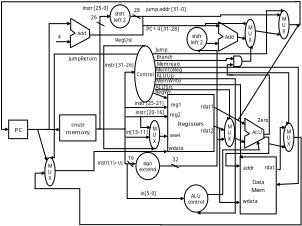 <?xml version="1.0" encoding="UTF-8"?>
<dia:diagram xmlns:dia="http://www.lysator.liu.se/~alla/dia/">
  <dia:layer name="Background" visible="true" active="true">
    <dia:object type="Flowchart - Box" version="0" id="O0">
      <dia:attribute name="obj_pos">
        <dia:point val="46.729,6.1"/>
      </dia:attribute>
      <dia:attribute name="obj_bb">
        <dia:rectangle val="46.704,6.075;47.699,7.052"/>
      </dia:attribute>
      <dia:attribute name="elem_corner">
        <dia:point val="46.729,6.1"/>
      </dia:attribute>
      <dia:attribute name="elem_width">
        <dia:real val="0.945"/>
      </dia:attribute>
      <dia:attribute name="elem_height">
        <dia:real val="0.927"/>
      </dia:attribute>
      <dia:attribute name="border_width">
        <dia:real val="0.05"/>
      </dia:attribute>
      <dia:attribute name="show_background">
        <dia:boolean val="true"/>
      </dia:attribute>
      <dia:attribute name="padding">
        <dia:real val="0.25"/>
      </dia:attribute>
      <dia:attribute name="text">
        <dia:composite type="text">
          <dia:attribute name="string">
            <dia:string>#PC#</dia:string>
          </dia:attribute>
          <dia:attribute name="font">
            <dia:font family="sans" style="0" name="Helvetica"/>
          </dia:attribute>
          <dia:attribute name="height">
            <dia:real val="0.377"/>
          </dia:attribute>
          <dia:attribute name="pos">
            <dia:point val="47.201,6.655"/>
          </dia:attribute>
          <dia:attribute name="color">
            <dia:color val="#000000"/>
          </dia:attribute>
          <dia:attribute name="alignment">
            <dia:enum val="1"/>
          </dia:attribute>
        </dia:composite>
      </dia:attribute>
    </dia:object>
    <dia:object type="Standard - Line" version="0" id="O1">
      <dia:attribute name="obj_pos">
        <dia:point val="49.829,1.013"/>
      </dia:attribute>
      <dia:attribute name="obj_bb">
        <dia:rectangle val="49.804,0.988;49.854,1.638"/>
      </dia:attribute>
      <dia:attribute name="conn_endpoints">
        <dia:point val="49.829,1.013"/>
        <dia:point val="49.829,1.613"/>
      </dia:attribute>
      <dia:attribute name="numcp">
        <dia:int val="1"/>
      </dia:attribute>
      <dia:attribute name="line_width">
        <dia:real val="0.05"/>
      </dia:attribute>
    </dia:object>
    <dia:object type="Standard - Line" version="0" id="O2">
      <dia:attribute name="obj_pos">
        <dia:point val="49.814,1.884"/>
      </dia:attribute>
      <dia:attribute name="obj_bb">
        <dia:rectangle val="49.789,1.859;49.839,2.509"/>
      </dia:attribute>
      <dia:attribute name="conn_endpoints">
        <dia:point val="49.814,1.884"/>
        <dia:point val="49.814,2.484"/>
      </dia:attribute>
      <dia:attribute name="numcp">
        <dia:int val="1"/>
      </dia:attribute>
      <dia:attribute name="line_width">
        <dia:real val="0.05"/>
      </dia:attribute>
    </dia:object>
    <dia:object type="Standard - Line" version="0" id="O3">
      <dia:attribute name="obj_pos">
        <dia:point val="49.814,1.571"/>
      </dia:attribute>
      <dia:attribute name="obj_bb">
        <dia:rectangle val="49.779,1.536;50.076,1.785"/>
      </dia:attribute>
      <dia:attribute name="conn_endpoints">
        <dia:point val="49.814,1.571"/>
        <dia:point val="50.041,1.75"/>
      </dia:attribute>
      <dia:attribute name="numcp">
        <dia:int val="1"/>
      </dia:attribute>
      <dia:attribute name="line_width">
        <dia:real val="0.05"/>
      </dia:attribute>
    </dia:object>
    <dia:object type="Standard - Line" version="0" id="O4">
      <dia:attribute name="obj_pos">
        <dia:point val="50.066,1.75"/>
      </dia:attribute>
      <dia:attribute name="obj_bb">
        <dia:rectangle val="49.768,1.716;50.1,1.919"/>
      </dia:attribute>
      <dia:attribute name="conn_endpoints">
        <dia:point val="50.066,1.75"/>
        <dia:point val="49.801,1.885"/>
      </dia:attribute>
      <dia:attribute name="numcp">
        <dia:int val="1"/>
      </dia:attribute>
      <dia:attribute name="line_width">
        <dia:real val="0.05"/>
      </dia:attribute>
    </dia:object>
    <dia:object type="Standard - Line" version="0" id="O5">
      <dia:attribute name="obj_pos">
        <dia:point val="50.791,1.6"/>
      </dia:attribute>
      <dia:attribute name="obj_bb">
        <dia:rectangle val="49.792,0.974;50.826,1.634"/>
      </dia:attribute>
      <dia:attribute name="conn_endpoints">
        <dia:point val="50.791,1.6"/>
        <dia:point val="49.826,1.009"/>
      </dia:attribute>
      <dia:attribute name="numcp">
        <dia:int val="1"/>
      </dia:attribute>
      <dia:attribute name="line_width">
        <dia:real val="0.05"/>
      </dia:attribute>
    </dia:object>
    <dia:object type="Standard - Line" version="0" id="O6">
      <dia:attribute name="obj_pos">
        <dia:point val="50.791,1.963"/>
      </dia:attribute>
      <dia:attribute name="obj_bb">
        <dia:rectangle val="49.777,1.929;50.825,2.514"/>
      </dia:attribute>
      <dia:attribute name="conn_endpoints">
        <dia:point val="50.791,1.963"/>
        <dia:point val="49.811,2.481"/>
      </dia:attribute>
      <dia:attribute name="numcp">
        <dia:int val="1"/>
      </dia:attribute>
      <dia:attribute name="line_width">
        <dia:real val="0.05"/>
      </dia:attribute>
    </dia:object>
    <dia:object type="Standard - Line" version="0" id="O7">
      <dia:attribute name="obj_pos">
        <dia:point val="50.779,1.975"/>
      </dia:attribute>
      <dia:attribute name="obj_bb">
        <dia:rectangle val="50.745,1.551;50.804,2.001"/>
      </dia:attribute>
      <dia:attribute name="conn_endpoints">
        <dia:point val="50.779,1.975"/>
        <dia:point val="50.771,1.577"/>
      </dia:attribute>
      <dia:attribute name="numcp">
        <dia:int val="1"/>
      </dia:attribute>
      <dia:attribute name="line_width">
        <dia:real val="0.05"/>
      </dia:attribute>
    </dia:object>
    <dia:object type="Standard - Text" version="1" id="O8">
      <dia:attribute name="obj_pos">
        <dia:point val="50.154,1.863"/>
      </dia:attribute>
      <dia:attribute name="obj_bb">
        <dia:rectangle val="50.154,1.635;50.626,1.923"/>
      </dia:attribute>
      <dia:attribute name="text">
        <dia:composite type="text">
          <dia:attribute name="string">
            <dia:string>#Add#</dia:string>
          </dia:attribute>
          <dia:attribute name="font">
            <dia:font family="sans" style="0" name="Helvetica"/>
          </dia:attribute>
          <dia:attribute name="height">
            <dia:real val="0.306"/>
          </dia:attribute>
          <dia:attribute name="pos">
            <dia:point val="50.154,1.863"/>
          </dia:attribute>
          <dia:attribute name="color">
            <dia:color val="#000000"/>
          </dia:attribute>
          <dia:attribute name="alignment">
            <dia:enum val="0"/>
          </dia:attribute>
        </dia:composite>
      </dia:attribute>
      <dia:attribute name="valign">
        <dia:enum val="3"/>
      </dia:attribute>
    </dia:object>
    <dia:object type="Standard - ZigZagLine" version="1" id="O9">
      <dia:attribute name="obj_pos">
        <dia:point val="47.699,6.563"/>
      </dia:attribute>
      <dia:attribute name="obj_bb">
        <dia:rectangle val="47.674,1.185;49.86,6.588"/>
      </dia:attribute>
      <dia:attribute name="orth_points">
        <dia:point val="47.699,6.563"/>
        <dia:point val="48.752,6.563"/>
        <dia:point val="48.752,1.275"/>
        <dia:point val="49.804,1.275"/>
      </dia:attribute>
      <dia:attribute name="orth_orient">
        <dia:enum val="0"/>
        <dia:enum val="1"/>
        <dia:enum val="0"/>
      </dia:attribute>
      <dia:attribute name="autorouting">
        <dia:boolean val="true"/>
      </dia:attribute>
      <dia:attribute name="line_width">
        <dia:real val="0.05"/>
      </dia:attribute>
      <dia:attribute name="end_arrow">
        <dia:enum val="3"/>
      </dia:attribute>
      <dia:attribute name="end_arrow_length">
        <dia:real val="0.1"/>
      </dia:attribute>
      <dia:attribute name="end_arrow_width">
        <dia:real val="0.1"/>
      </dia:attribute>
      <dia:connections>
        <dia:connection handle="0" to="O0" connection="16"/>
      </dia:connections>
    </dia:object>
    <dia:object type="Standard - Line" version="0" id="O10">
      <dia:attribute name="obj_pos">
        <dia:point val="49.091,2.175"/>
      </dia:attribute>
      <dia:attribute name="obj_bb">
        <dia:rectangle val="49.066,2.092;49.87,2.273"/>
      </dia:attribute>
      <dia:attribute name="conn_endpoints">
        <dia:point val="49.091,2.175"/>
        <dia:point val="49.814,2.184"/>
      </dia:attribute>
      <dia:attribute name="numcp">
        <dia:int val="1"/>
      </dia:attribute>
      <dia:attribute name="line_width">
        <dia:real val="0.05"/>
      </dia:attribute>
      <dia:attribute name="end_arrow">
        <dia:enum val="3"/>
      </dia:attribute>
      <dia:attribute name="end_arrow_length">
        <dia:real val="0.1"/>
      </dia:attribute>
      <dia:attribute name="end_arrow_width">
        <dia:real val="0.1"/>
      </dia:attribute>
      <dia:connections>
        <dia:connection handle="1" to="O2" connection="0"/>
      </dia:connections>
    </dia:object>
    <dia:object type="Standard - Text" version="1" id="O11">
      <dia:attribute name="obj_pos">
        <dia:point val="49.189,2.036"/>
      </dia:attribute>
      <dia:attribute name="obj_bb">
        <dia:rectangle val="49.189,1.809;49.346,2.096"/>
      </dia:attribute>
      <dia:attribute name="text">
        <dia:composite type="text">
          <dia:attribute name="string">
            <dia:string>#4#</dia:string>
          </dia:attribute>
          <dia:attribute name="font">
            <dia:font family="sans" style="0" name="Helvetica"/>
          </dia:attribute>
          <dia:attribute name="height">
            <dia:real val="0.306"/>
          </dia:attribute>
          <dia:attribute name="pos">
            <dia:point val="49.189,2.036"/>
          </dia:attribute>
          <dia:attribute name="color">
            <dia:color val="#000000"/>
          </dia:attribute>
          <dia:attribute name="alignment">
            <dia:enum val="0"/>
          </dia:attribute>
        </dia:composite>
      </dia:attribute>
      <dia:attribute name="valign">
        <dia:enum val="3"/>
      </dia:attribute>
    </dia:object>
    <dia:object type="Flowchart - Ellipse" version="0" id="O12">
      <dia:attribute name="obj_pos">
        <dia:point val="51.797,0.334"/>
      </dia:attribute>
      <dia:attribute name="obj_bb">
        <dia:rectangle val="51.772,0.309;52.823,1.516"/>
      </dia:attribute>
      <dia:attribute name="elem_corner">
        <dia:point val="51.797,0.334"/>
      </dia:attribute>
      <dia:attribute name="elem_width">
        <dia:real val="1.001"/>
      </dia:attribute>
      <dia:attribute name="elem_height">
        <dia:real val="1.157"/>
      </dia:attribute>
      <dia:attribute name="border_width">
        <dia:real val="0.05"/>
      </dia:attribute>
      <dia:attribute name="show_background">
        <dia:boolean val="true"/>
      </dia:attribute>
      <dia:attribute name="padding">
        <dia:real val="0.05"/>
      </dia:attribute>
      <dia:attribute name="text">
        <dia:composite type="text">
          <dia:attribute name="string">
            <dia:string>#shift
left 2#</dia:string>
          </dia:attribute>
          <dia:attribute name="font">
            <dia:font family="sans" style="0" name="Helvetica"/>
          </dia:attribute>
          <dia:attribute name="height">
            <dia:real val="0.306"/>
          </dia:attribute>
          <dia:attribute name="pos">
            <dia:point val="52.298,0.834"/>
          </dia:attribute>
          <dia:attribute name="color">
            <dia:color val="#000000"/>
          </dia:attribute>
          <dia:attribute name="alignment">
            <dia:enum val="1"/>
          </dia:attribute>
        </dia:composite>
      </dia:attribute>
    </dia:object>
    <dia:object type="Standard - Line" version="0" id="O13">
      <dia:attribute name="obj_pos">
        <dia:point val="48.552,6.567"/>
      </dia:attribute>
      <dia:attribute name="obj_bb">
        <dia:rectangle val="48.526,6.484;49.33,6.665"/>
      </dia:attribute>
      <dia:attribute name="conn_endpoints">
        <dia:point val="48.552,6.567"/>
        <dia:point val="49.274,6.576"/>
      </dia:attribute>
      <dia:attribute name="numcp">
        <dia:int val="1"/>
      </dia:attribute>
      <dia:attribute name="line_width">
        <dia:real val="0.05"/>
      </dia:attribute>
      <dia:attribute name="end_arrow">
        <dia:enum val="3"/>
      </dia:attribute>
      <dia:attribute name="end_arrow_length">
        <dia:real val="0.1"/>
      </dia:attribute>
      <dia:attribute name="end_arrow_width">
        <dia:real val="0.1"/>
      </dia:attribute>
    </dia:object>
    <dia:object type="Flowchart - Box" version="0" id="O14">
      <dia:attribute name="obj_pos">
        <dia:point val="49.275,5.836"/>
      </dia:attribute>
      <dia:attribute name="obj_bb">
        <dia:rectangle val="49.25,5.811;51.115,7.165"/>
      </dia:attribute>
      <dia:attribute name="elem_corner">
        <dia:point val="49.275,5.836"/>
      </dia:attribute>
      <dia:attribute name="elem_width">
        <dia:real val="1.815"/>
      </dia:attribute>
      <dia:attribute name="elem_height">
        <dia:real val="1.304"/>
      </dia:attribute>
      <dia:attribute name="border_width">
        <dia:real val="0.05"/>
      </dia:attribute>
      <dia:attribute name="show_background">
        <dia:boolean val="true"/>
      </dia:attribute>
      <dia:attribute name="padding">
        <dia:real val="0.25"/>
      </dia:attribute>
      <dia:attribute name="text">
        <dia:composite type="text">
          <dia:attribute name="string">
            <dia:string>#instr
memory#</dia:string>
          </dia:attribute>
          <dia:attribute name="font">
            <dia:font family="sans" style="0" name="Helvetica"/>
          </dia:attribute>
          <dia:attribute name="height">
            <dia:real val="0.377"/>
          </dia:attribute>
          <dia:attribute name="pos">
            <dia:point val="50.182,6.391"/>
          </dia:attribute>
          <dia:attribute name="color">
            <dia:color val="#000000"/>
          </dia:attribute>
          <dia:attribute name="alignment">
            <dia:enum val="1"/>
          </dia:attribute>
        </dia:composite>
      </dia:attribute>
    </dia:object>
    <dia:object type="Standard - ZigZagLine" version="1" id="O15">
      <dia:attribute name="obj_pos">
        <dia:point val="51.101,6.544"/>
      </dia:attribute>
      <dia:attribute name="obj_bb">
        <dia:rectangle val="51.076,0.822;51.853,6.569"/>
      </dia:attribute>
      <dia:attribute name="orth_points">
        <dia:point val="51.101,6.544"/>
        <dia:point val="51.291,6.544"/>
        <dia:point val="51.291,0.913"/>
        <dia:point val="51.797,0.913"/>
      </dia:attribute>
      <dia:attribute name="orth_orient">
        <dia:enum val="0"/>
        <dia:enum val="1"/>
        <dia:enum val="0"/>
      </dia:attribute>
      <dia:attribute name="autorouting">
        <dia:boolean val="false"/>
      </dia:attribute>
      <dia:attribute name="line_width">
        <dia:real val="0.05"/>
      </dia:attribute>
      <dia:attribute name="end_arrow">
        <dia:enum val="3"/>
      </dia:attribute>
      <dia:attribute name="end_arrow_length">
        <dia:real val="0.1"/>
      </dia:attribute>
      <dia:attribute name="end_arrow_width">
        <dia:real val="0.1"/>
      </dia:attribute>
      <dia:connections>
        <dia:connection handle="1" to="O12" connection="8"/>
      </dia:connections>
    </dia:object>
    <dia:object type="Standard - Text" version="1" id="O16">
      <dia:attribute name="obj_pos">
        <dia:point val="50.839,1.055"/>
      </dia:attribute>
      <dia:attribute name="obj_bb">
        <dia:rectangle val="50.839,0.828;51.149,1.115"/>
      </dia:attribute>
      <dia:attribute name="text">
        <dia:composite type="text">
          <dia:attribute name="string">
            <dia:string>#26#</dia:string>
          </dia:attribute>
          <dia:attribute name="font">
            <dia:font family="sans" style="0" name="Helvetica"/>
          </dia:attribute>
          <dia:attribute name="height">
            <dia:real val="0.306"/>
          </dia:attribute>
          <dia:attribute name="pos">
            <dia:point val="50.839,1.055"/>
          </dia:attribute>
          <dia:attribute name="color">
            <dia:color val="#000000"/>
          </dia:attribute>
          <dia:attribute name="alignment">
            <dia:enum val="0"/>
          </dia:attribute>
        </dia:composite>
      </dia:attribute>
      <dia:attribute name="valign">
        <dia:enum val="3"/>
      </dia:attribute>
    </dia:object>
    <dia:object type="Standard - Line" version="0" id="O17">
      <dia:attribute name="obj_pos">
        <dia:point val="51.129,1.194"/>
      </dia:attribute>
      <dia:attribute name="obj_bb">
        <dia:rectangle val="51.095,1.16;51.55,1.427"/>
      </dia:attribute>
      <dia:attribute name="conn_endpoints">
        <dia:point val="51.129,1.194"/>
        <dia:point val="51.516,1.394"/>
      </dia:attribute>
      <dia:attribute name="numcp">
        <dia:int val="1"/>
      </dia:attribute>
      <dia:attribute name="line_width">
        <dia:real val="0.05"/>
      </dia:attribute>
    </dia:object>
    <dia:object type="Flowchart - Ellipse" version="0" id="O18">
      <dia:attribute name="obj_pos">
        <dia:point val="60.239,0.631"/>
      </dia:attribute>
      <dia:attribute name="obj_bb">
        <dia:rectangle val="60.214,0.606;60.769,2.056"/>
      </dia:attribute>
      <dia:attribute name="elem_corner">
        <dia:point val="60.239,0.631"/>
      </dia:attribute>
      <dia:attribute name="elem_width">
        <dia:real val="0.506"/>
      </dia:attribute>
      <dia:attribute name="elem_height">
        <dia:real val="1.399"/>
      </dia:attribute>
      <dia:attribute name="border_width">
        <dia:real val="0.05"/>
      </dia:attribute>
      <dia:attribute name="show_background">
        <dia:boolean val="true"/>
      </dia:attribute>
      <dia:attribute name="padding">
        <dia:real val="0.05"/>
      </dia:attribute>
      <dia:attribute name="text">
        <dia:composite type="text">
          <dia:attribute name="string">
            <dia:string>#M
U
X#</dia:string>
          </dia:attribute>
          <dia:attribute name="font">
            <dia:font family="sans" style="0" name="Helvetica"/>
          </dia:attribute>
          <dia:attribute name="height">
            <dia:real val="0.306"/>
          </dia:attribute>
          <dia:attribute name="pos">
            <dia:point val="60.492,1.099"/>
          </dia:attribute>
          <dia:attribute name="color">
            <dia:color val="#000000"/>
          </dia:attribute>
          <dia:attribute name="alignment">
            <dia:enum val="1"/>
          </dia:attribute>
        </dia:composite>
      </dia:attribute>
    </dia:object>
    <dia:object type="Standard - ZigZagLine" version="1" id="O19">
      <dia:attribute name="obj_pos">
        <dia:point val="52.824,0.913"/>
      </dia:attribute>
      <dia:attribute name="obj_bb">
        <dia:rectangle val="52.799,0.746;60.369,0.938"/>
      </dia:attribute>
      <dia:attribute name="orth_points">
        <dia:point val="52.824,0.913"/>
        <dia:point val="57.329,0.913"/>
        <dia:point val="57.329,0.836"/>
        <dia:point val="60.313,0.836"/>
      </dia:attribute>
      <dia:attribute name="orth_orient">
        <dia:enum val="0"/>
        <dia:enum val="1"/>
        <dia:enum val="0"/>
      </dia:attribute>
      <dia:attribute name="autorouting">
        <dia:boolean val="false"/>
      </dia:attribute>
      <dia:attribute name="line_width">
        <dia:real val="0.05"/>
      </dia:attribute>
      <dia:attribute name="end_arrow">
        <dia:enum val="3"/>
      </dia:attribute>
      <dia:attribute name="end_arrow_length">
        <dia:real val="0.1"/>
      </dia:attribute>
      <dia:attribute name="end_arrow_width">
        <dia:real val="0.1"/>
      </dia:attribute>
      <dia:connections>
        <dia:connection handle="0" to="O12" connection="16"/>
        <dia:connection handle="1" to="O18" connection="6"/>
      </dia:connections>
    </dia:object>
    <dia:object type="Standard - Line" version="0" id="O20">
      <dia:attribute name="obj_pos">
        <dia:point val="50.794,1.844"/>
      </dia:attribute>
      <dia:attribute name="obj_bb">
        <dia:rectangle val="50.769,1.819;53.479,1.869"/>
      </dia:attribute>
      <dia:attribute name="conn_endpoints">
        <dia:point val="50.794,1.844"/>
        <dia:point val="53.454,1.844"/>
      </dia:attribute>
      <dia:attribute name="numcp">
        <dia:int val="1"/>
      </dia:attribute>
      <dia:attribute name="line_width">
        <dia:real val="0.05"/>
      </dia:attribute>
    </dia:object>
    <dia:object type="Standard - Line" version="0" id="O21">
      <dia:attribute name="obj_pos">
        <dia:point val="53.432,0.919"/>
      </dia:attribute>
      <dia:attribute name="obj_bb">
        <dia:rectangle val="53.406,0.893;53.469,1.869"/>
      </dia:attribute>
      <dia:attribute name="conn_endpoints">
        <dia:point val="53.432,0.919"/>
        <dia:point val="53.444,1.844"/>
      </dia:attribute>
      <dia:attribute name="numcp">
        <dia:int val="1"/>
      </dia:attribute>
      <dia:attribute name="line_width">
        <dia:real val="0.05"/>
      </dia:attribute>
    </dia:object>
    <dia:object type="Standard - Text" version="1" id="O22">
      <dia:attribute name="obj_pos">
        <dia:point val="50.417,0.593"/>
      </dia:attribute>
      <dia:attribute name="obj_bb">
        <dia:rectangle val="50.417,0.365;51.794,0.653"/>
      </dia:attribute>
      <dia:attribute name="text">
        <dia:composite type="text">
          <dia:attribute name="string">
            <dia:string>#instr [25-0]#</dia:string>
          </dia:attribute>
          <dia:attribute name="font">
            <dia:font family="sans" style="0" name="Helvetica"/>
          </dia:attribute>
          <dia:attribute name="height">
            <dia:real val="0.306"/>
          </dia:attribute>
          <dia:attribute name="pos">
            <dia:point val="50.417,0.593"/>
          </dia:attribute>
          <dia:attribute name="color">
            <dia:color val="#000000"/>
          </dia:attribute>
          <dia:attribute name="alignment">
            <dia:enum val="0"/>
          </dia:attribute>
        </dia:composite>
      </dia:attribute>
      <dia:attribute name="valign">
        <dia:enum val="3"/>
      </dia:attribute>
    </dia:object>
    <dia:object type="Standard - Text" version="1" id="O23">
      <dia:attribute name="obj_pos">
        <dia:point val="53.604,0.643"/>
      </dia:attribute>
      <dia:attribute name="obj_bb">
        <dia:rectangle val="53.604,0.415;55.687,0.703"/>
      </dia:attribute>
      <dia:attribute name="text">
        <dia:composite type="text">
          <dia:attribute name="string">
            <dia:string>#jump addr [31-0]#</dia:string>
          </dia:attribute>
          <dia:attribute name="font">
            <dia:font family="sans" style="0" name="Helvetica"/>
          </dia:attribute>
          <dia:attribute name="height">
            <dia:real val="0.306"/>
          </dia:attribute>
          <dia:attribute name="pos">
            <dia:point val="53.604,0.643"/>
          </dia:attribute>
          <dia:attribute name="color">
            <dia:color val="#000000"/>
          </dia:attribute>
          <dia:attribute name="alignment">
            <dia:enum val="0"/>
          </dia:attribute>
        </dia:composite>
      </dia:attribute>
      <dia:attribute name="valign">
        <dia:enum val="3"/>
      </dia:attribute>
    </dia:object>
    <dia:object type="Standard - Text" version="1" id="O24">
      <dia:attribute name="obj_pos">
        <dia:point val="52.992,0.693"/>
      </dia:attribute>
      <dia:attribute name="obj_bb">
        <dia:rectangle val="52.992,0.465;53.304,0.753"/>
      </dia:attribute>
      <dia:attribute name="text">
        <dia:composite type="text">
          <dia:attribute name="string">
            <dia:string>#28#</dia:string>
          </dia:attribute>
          <dia:attribute name="font">
            <dia:font family="sans" style="0" name="Helvetica"/>
          </dia:attribute>
          <dia:attribute name="height">
            <dia:real val="0.306"/>
          </dia:attribute>
          <dia:attribute name="pos">
            <dia:point val="52.992,0.693"/>
          </dia:attribute>
          <dia:attribute name="color">
            <dia:color val="#000000"/>
          </dia:attribute>
          <dia:attribute name="alignment">
            <dia:enum val="0"/>
          </dia:attribute>
        </dia:composite>
      </dia:attribute>
      <dia:attribute name="valign">
        <dia:enum val="3"/>
      </dia:attribute>
    </dia:object>
    <dia:object type="Standard - Line" version="0" id="O25">
      <dia:attribute name="obj_pos">
        <dia:point val="52.925,0.824"/>
      </dia:attribute>
      <dia:attribute name="obj_bb">
        <dia:rectangle val="52.892,0.79;53.346,1.057"/>
      </dia:attribute>
      <dia:attribute name="conn_endpoints">
        <dia:point val="52.925,0.824"/>
        <dia:point val="53.313,1.024"/>
      </dia:attribute>
      <dia:attribute name="numcp">
        <dia:int val="1"/>
      </dia:attribute>
      <dia:attribute name="line_width">
        <dia:real val="0.05"/>
      </dia:attribute>
    </dia:object>
    <dia:object type="Standard - Text" version="1" id="O26">
      <dia:attribute name="obj_pos">
        <dia:point val="53.604,1.63"/>
      </dia:attribute>
      <dia:attribute name="obj_bb">
        <dia:rectangle val="53.604,1.403;55.419,1.69"/>
      </dia:attribute>
      <dia:attribute name="text">
        <dia:composite type="text">
          <dia:attribute name="string">
            <dia:string>#PC + 4 [31-28]#</dia:string>
          </dia:attribute>
          <dia:attribute name="font">
            <dia:font family="sans" style="0" name="Helvetica"/>
          </dia:attribute>
          <dia:attribute name="height">
            <dia:real val="0.306"/>
          </dia:attribute>
          <dia:attribute name="pos">
            <dia:point val="53.604,1.63"/>
          </dia:attribute>
          <dia:attribute name="color">
            <dia:color val="#000000"/>
          </dia:attribute>
          <dia:attribute name="alignment">
            <dia:enum val="0"/>
          </dia:attribute>
        </dia:composite>
      </dia:attribute>
      <dia:attribute name="valign">
        <dia:enum val="3"/>
      </dia:attribute>
    </dia:object>
    <dia:object type="Flowchart - Ellipse" version="0" id="O27">
      <dia:attribute name="obj_pos">
        <dia:point val="53.028,2.385"/>
      </dia:attribute>
      <dia:attribute name="obj_bb">
        <dia:rectangle val="53.002,2.36;54.096,5.223"/>
      </dia:attribute>
      <dia:attribute name="elem_corner">
        <dia:point val="53.028,2.385"/>
      </dia:attribute>
      <dia:attribute name="elem_width">
        <dia:real val="1.043"/>
      </dia:attribute>
      <dia:attribute name="elem_height">
        <dia:real val="2.813"/>
      </dia:attribute>
      <dia:attribute name="border_width">
        <dia:real val="0.05"/>
      </dia:attribute>
      <dia:attribute name="show_background">
        <dia:boolean val="true"/>
      </dia:attribute>
      <dia:attribute name="padding">
        <dia:real val="0.05"/>
      </dia:attribute>
      <dia:attribute name="text">
        <dia:composite type="text">
          <dia:attribute name="string">
            <dia:string>#Control#</dia:string>
          </dia:attribute>
          <dia:attribute name="font">
            <dia:font family="sans" style="0" name="Helvetica"/>
          </dia:attribute>
          <dia:attribute name="height">
            <dia:real val="0.306"/>
          </dia:attribute>
          <dia:attribute name="pos">
            <dia:point val="53.549,3.866"/>
          </dia:attribute>
          <dia:attribute name="color">
            <dia:color val="#000000"/>
          </dia:attribute>
          <dia:attribute name="alignment">
            <dia:enum val="1"/>
          </dia:attribute>
        </dia:composite>
      </dia:attribute>
    </dia:object>
    <dia:object type="Standard - ZigZagLine" version="1" id="O28">
      <dia:attribute name="obj_pos">
        <dia:point val="51.219,6.544"/>
      </dia:attribute>
      <dia:attribute name="obj_bb">
        <dia:rectangle val="51.194,3.615;53.081,6.569"/>
      </dia:attribute>
      <dia:attribute name="orth_points">
        <dia:point val="51.219,6.544"/>
        <dia:point val="52.544,6.544"/>
        <dia:point val="52.544,3.705"/>
        <dia:point val="53.025,3.705"/>
      </dia:attribute>
      <dia:attribute name="orth_orient">
        <dia:enum val="0"/>
        <dia:enum val="1"/>
        <dia:enum val="0"/>
      </dia:attribute>
      <dia:attribute name="autorouting">
        <dia:boolean val="false"/>
      </dia:attribute>
      <dia:attribute name="line_width">
        <dia:real val="0.05"/>
      </dia:attribute>
      <dia:attribute name="end_arrow">
        <dia:enum val="3"/>
      </dia:attribute>
      <dia:attribute name="end_arrow_length">
        <dia:real val="0.1"/>
      </dia:attribute>
      <dia:attribute name="end_arrow_width">
        <dia:real val="0.1"/>
      </dia:attribute>
    </dia:object>
    <dia:object type="Standard - Text" version="1" id="O29">
      <dia:attribute name="obj_pos">
        <dia:point val="51.542,3.43"/>
      </dia:attribute>
      <dia:attribute name="obj_bb">
        <dia:rectangle val="51.542,3.203;53.072,3.49"/>
      </dia:attribute>
      <dia:attribute name="text">
        <dia:composite type="text">
          <dia:attribute name="string">
            <dia:string>#instr [31-26]#</dia:string>
          </dia:attribute>
          <dia:attribute name="font">
            <dia:font family="sans" style="0" name="Helvetica"/>
          </dia:attribute>
          <dia:attribute name="height">
            <dia:real val="0.306"/>
          </dia:attribute>
          <dia:attribute name="pos">
            <dia:point val="51.542,3.43"/>
          </dia:attribute>
          <dia:attribute name="color">
            <dia:color val="#000000"/>
          </dia:attribute>
          <dia:attribute name="alignment">
            <dia:enum val="0"/>
          </dia:attribute>
        </dia:composite>
      </dia:attribute>
      <dia:attribute name="valign">
        <dia:enum val="3"/>
      </dia:attribute>
    </dia:object>
    <dia:object type="Flowchart - Ellipse" version="0" id="O30">
      <dia:attribute name="obj_pos">
        <dia:point val="53.767,6.128"/>
      </dia:attribute>
      <dia:attribute name="obj_bb">
        <dia:rectangle val="53.742,6.103;54.297,7.552"/>
      </dia:attribute>
      <dia:attribute name="elem_corner">
        <dia:point val="53.767,6.128"/>
      </dia:attribute>
      <dia:attribute name="elem_width">
        <dia:real val="0.506"/>
      </dia:attribute>
      <dia:attribute name="elem_height">
        <dia:real val="1.399"/>
      </dia:attribute>
      <dia:attribute name="border_width">
        <dia:real val="0.05"/>
      </dia:attribute>
      <dia:attribute name="show_background">
        <dia:boolean val="true"/>
      </dia:attribute>
      <dia:attribute name="padding">
        <dia:real val="0.05"/>
      </dia:attribute>
      <dia:attribute name="text">
        <dia:composite type="text">
          <dia:attribute name="string">
            <dia:string>#M
U
X#</dia:string>
          </dia:attribute>
          <dia:attribute name="font">
            <dia:font family="sans" style="0" name="Helvetica"/>
          </dia:attribute>
          <dia:attribute name="height">
            <dia:real val="0.306"/>
          </dia:attribute>
          <dia:attribute name="pos">
            <dia:point val="54.02,6.595"/>
          </dia:attribute>
          <dia:attribute name="color">
            <dia:color val="#000000"/>
          </dia:attribute>
          <dia:attribute name="alignment">
            <dia:enum val="1"/>
          </dia:attribute>
        </dia:composite>
      </dia:attribute>
    </dia:object>
    <dia:object type="Flowchart - Box" version="0" id="O31">
      <dia:attribute name="obj_pos">
        <dia:point val="54.679,4.819"/>
      </dia:attribute>
      <dia:attribute name="obj_bb">
        <dia:rectangle val="54.654,4.794;57.019,7.694"/>
      </dia:attribute>
      <dia:attribute name="elem_corner">
        <dia:point val="54.679,4.819"/>
      </dia:attribute>
      <dia:attribute name="elem_width">
        <dia:real val="2.315"/>
      </dia:attribute>
      <dia:attribute name="elem_height">
        <dia:real val="2.85"/>
      </dia:attribute>
      <dia:attribute name="border_width">
        <dia:real val="0.05"/>
      </dia:attribute>
      <dia:attribute name="show_background">
        <dia:boolean val="true"/>
      </dia:attribute>
      <dia:attribute name="padding">
        <dia:real val="0.25"/>
      </dia:attribute>
      <dia:attribute name="text">
        <dia:composite type="text">
          <dia:attribute name="string">
            <dia:string>#Registers#</dia:string>
          </dia:attribute>
          <dia:attribute name="font">
            <dia:font family="sans" style="0" name="Helvetica"/>
          </dia:attribute>
          <dia:attribute name="height">
            <dia:real val="0.377"/>
          </dia:attribute>
          <dia:attribute name="pos">
            <dia:point val="55.837,6.335"/>
          </dia:attribute>
          <dia:attribute name="color">
            <dia:color val="#000000"/>
          </dia:attribute>
          <dia:attribute name="alignment">
            <dia:enum val="1"/>
          </dia:attribute>
        </dia:composite>
      </dia:attribute>
    </dia:object>
    <dia:object type="Standard - Text" version="1" id="O32">
      <dia:attribute name="obj_pos">
        <dia:point val="56.732,3.156"/>
      </dia:attribute>
      <dia:attribute name="obj_bb">
        <dia:rectangle val="56.732,2.561;56.732,3.309"/>
      </dia:attribute>
      <dia:attribute name="text">
        <dia:composite type="text">
          <dia:attribute name="string">
            <dia:string>##</dia:string>
          </dia:attribute>
          <dia:attribute name="font">
            <dia:font family="sans" style="0" name="Helvetica"/>
          </dia:attribute>
          <dia:attribute name="height">
            <dia:real val="0.8"/>
          </dia:attribute>
          <dia:attribute name="pos">
            <dia:point val="56.732,3.156"/>
          </dia:attribute>
          <dia:attribute name="color">
            <dia:color val="#000000"/>
          </dia:attribute>
          <dia:attribute name="alignment">
            <dia:enum val="0"/>
          </dia:attribute>
        </dia:composite>
      </dia:attribute>
      <dia:attribute name="valign">
        <dia:enum val="3"/>
      </dia:attribute>
    </dia:object>
    <dia:object type="Standard - Text" version="1" id="O33">
      <dia:attribute name="obj_pos">
        <dia:point val="53.042,5.343"/>
      </dia:attribute>
      <dia:attribute name="obj_bb">
        <dia:rectangle val="53.042,5.115;54.575,5.403"/>
      </dia:attribute>
      <dia:attribute name="text">
        <dia:composite type="text">
          <dia:attribute name="string">
            <dia:string>#instr [25-21]#</dia:string>
          </dia:attribute>
          <dia:attribute name="font">
            <dia:font family="sans" style="0" name="Helvetica"/>
          </dia:attribute>
          <dia:attribute name="height">
            <dia:real val="0.306"/>
          </dia:attribute>
          <dia:attribute name="pos">
            <dia:point val="53.042,5.343"/>
          </dia:attribute>
          <dia:attribute name="color">
            <dia:color val="#000000"/>
          </dia:attribute>
          <dia:attribute name="alignment">
            <dia:enum val="0"/>
          </dia:attribute>
        </dia:composite>
      </dia:attribute>
      <dia:attribute name="valign">
        <dia:enum val="3"/>
      </dia:attribute>
    </dia:object>
    <dia:object type="Standard - Line" version="0" id="O34">
      <dia:attribute name="obj_pos">
        <dia:point val="52.542,5.473"/>
      </dia:attribute>
      <dia:attribute name="obj_bb">
        <dia:rectangle val="52.517,5.367;54.7,5.548"/>
      </dia:attribute>
      <dia:attribute name="conn_endpoints">
        <dia:point val="52.542,5.473"/>
        <dia:point val="54.645,5.456"/>
      </dia:attribute>
      <dia:attribute name="numcp">
        <dia:int val="1"/>
      </dia:attribute>
      <dia:attribute name="line_width">
        <dia:real val="0.05"/>
      </dia:attribute>
      <dia:attribute name="end_arrow">
        <dia:enum val="3"/>
      </dia:attribute>
      <dia:attribute name="end_arrow_length">
        <dia:real val="0.1"/>
      </dia:attribute>
      <dia:attribute name="end_arrow_width">
        <dia:real val="0.1"/>
      </dia:attribute>
    </dia:object>
    <dia:object type="Standard - Text" version="1" id="O35">
      <dia:attribute name="obj_pos">
        <dia:point val="53.067,5.805"/>
      </dia:attribute>
      <dia:attribute name="obj_bb">
        <dia:rectangle val="53.067,5.578;54.597,5.865"/>
      </dia:attribute>
      <dia:attribute name="text">
        <dia:composite type="text">
          <dia:attribute name="string">
            <dia:string>#instr [20-16]#</dia:string>
          </dia:attribute>
          <dia:attribute name="font">
            <dia:font family="sans" style="0" name="Helvetica"/>
          </dia:attribute>
          <dia:attribute name="height">
            <dia:real val="0.306"/>
          </dia:attribute>
          <dia:attribute name="pos">
            <dia:point val="53.067,5.805"/>
          </dia:attribute>
          <dia:attribute name="color">
            <dia:color val="#000000"/>
          </dia:attribute>
          <dia:attribute name="alignment">
            <dia:enum val="0"/>
          </dia:attribute>
        </dia:composite>
      </dia:attribute>
      <dia:attribute name="valign">
        <dia:enum val="3"/>
      </dia:attribute>
    </dia:object>
    <dia:object type="Standard - Line" version="0" id="O36">
      <dia:attribute name="obj_pos">
        <dia:point val="52.567,5.936"/>
      </dia:attribute>
      <dia:attribute name="obj_bb">
        <dia:rectangle val="52.542,5.829;54.725,6.01"/>
      </dia:attribute>
      <dia:attribute name="conn_endpoints">
        <dia:point val="52.567,5.936"/>
        <dia:point val="54.669,5.919"/>
      </dia:attribute>
      <dia:attribute name="numcp">
        <dia:int val="1"/>
      </dia:attribute>
      <dia:attribute name="line_width">
        <dia:real val="0.05"/>
      </dia:attribute>
      <dia:attribute name="end_arrow">
        <dia:enum val="3"/>
      </dia:attribute>
      <dia:attribute name="end_arrow_length">
        <dia:real val="0.1"/>
      </dia:attribute>
      <dia:attribute name="end_arrow_width">
        <dia:real val="0.1"/>
      </dia:attribute>
    </dia:object>
    <dia:object type="Standard - Text" version="1" id="O37">
      <dia:attribute name="obj_pos">
        <dia:point val="54.817,5.418"/>
      </dia:attribute>
      <dia:attribute name="obj_bb">
        <dia:rectangle val="54.817,5.19;55.374,5.478"/>
      </dia:attribute>
      <dia:attribute name="text">
        <dia:composite type="text">
          <dia:attribute name="string">
            <dia:string>#reg1#</dia:string>
          </dia:attribute>
          <dia:attribute name="font">
            <dia:font family="sans" style="0" name="Helvetica"/>
          </dia:attribute>
          <dia:attribute name="height">
            <dia:real val="0.306"/>
          </dia:attribute>
          <dia:attribute name="pos">
            <dia:point val="54.817,5.418"/>
          </dia:attribute>
          <dia:attribute name="color">
            <dia:color val="#000000"/>
          </dia:attribute>
          <dia:attribute name="alignment">
            <dia:enum val="0"/>
          </dia:attribute>
        </dia:composite>
      </dia:attribute>
      <dia:attribute name="valign">
        <dia:enum val="3"/>
      </dia:attribute>
    </dia:object>
    <dia:object type="Standard - Text" version="1" id="O38">
      <dia:attribute name="obj_pos">
        <dia:point val="54.779,5.918"/>
      </dia:attribute>
      <dia:attribute name="obj_bb">
        <dia:rectangle val="54.779,5.69;55.337,5.978"/>
      </dia:attribute>
      <dia:attribute name="text">
        <dia:composite type="text">
          <dia:attribute name="string">
            <dia:string>#reg2#</dia:string>
          </dia:attribute>
          <dia:attribute name="font">
            <dia:font family="sans" style="0" name="Helvetica"/>
          </dia:attribute>
          <dia:attribute name="height">
            <dia:real val="0.306"/>
          </dia:attribute>
          <dia:attribute name="pos">
            <dia:point val="54.779,5.918"/>
          </dia:attribute>
          <dia:attribute name="color">
            <dia:color val="#000000"/>
          </dia:attribute>
          <dia:attribute name="alignment">
            <dia:enum val="0"/>
          </dia:attribute>
        </dia:composite>
      </dia:attribute>
      <dia:attribute name="valign">
        <dia:enum val="3"/>
      </dia:attribute>
    </dia:object>
    <dia:object type="Standard - Line" version="0" id="O39">
      <dia:attribute name="obj_pos">
        <dia:point val="54.28,6.911"/>
      </dia:attribute>
      <dia:attribute name="obj_bb">
        <dia:rectangle val="54.255,6.817;54.7,6.998"/>
      </dia:attribute>
      <dia:attribute name="conn_endpoints">
        <dia:point val="54.28,6.911"/>
        <dia:point val="54.645,6.906"/>
      </dia:attribute>
      <dia:attribute name="numcp">
        <dia:int val="1"/>
      </dia:attribute>
      <dia:attribute name="line_width">
        <dia:real val="0.05"/>
      </dia:attribute>
      <dia:attribute name="end_arrow">
        <dia:enum val="3"/>
      </dia:attribute>
      <dia:attribute name="end_arrow_length">
        <dia:real val="0.1"/>
      </dia:attribute>
      <dia:attribute name="end_arrow_width">
        <dia:real val="0.1"/>
      </dia:attribute>
    </dia:object>
    <dia:object type="Standard - ZigZagLine" version="1" id="O40">
      <dia:attribute name="obj_pos">
        <dia:point val="53.319,5.956"/>
      </dia:attribute>
      <dia:attribute name="obj_bb">
        <dia:rectangle val="53.294,5.931;53.866,6.558"/>
      </dia:attribute>
      <dia:attribute name="orth_points">
        <dia:point val="53.319,5.956"/>
        <dia:point val="53.33,5.956"/>
        <dia:point val="53.33,6.468"/>
        <dia:point val="53.81,6.468"/>
      </dia:attribute>
      <dia:attribute name="orth_orient">
        <dia:enum val="0"/>
        <dia:enum val="1"/>
        <dia:enum val="0"/>
      </dia:attribute>
      <dia:attribute name="autorouting">
        <dia:boolean val="false"/>
      </dia:attribute>
      <dia:attribute name="line_width">
        <dia:real val="0.05"/>
      </dia:attribute>
      <dia:attribute name="end_arrow">
        <dia:enum val="3"/>
      </dia:attribute>
      <dia:attribute name="end_arrow_length">
        <dia:real val="0.1"/>
      </dia:attribute>
      <dia:attribute name="end_arrow_width">
        <dia:real val="0.1"/>
      </dia:attribute>
    </dia:object>
    <dia:object type="Standard - Line" version="0" id="O41">
      <dia:attribute name="obj_pos">
        <dia:point val="52.557,6.956"/>
      </dia:attribute>
      <dia:attribute name="obj_bb">
        <dia:rectangle val="52.532,6.864;53.813,7.045"/>
      </dia:attribute>
      <dia:attribute name="conn_endpoints">
        <dia:point val="52.557,6.956"/>
        <dia:point val="53.757,6.954"/>
      </dia:attribute>
      <dia:attribute name="numcp">
        <dia:int val="1"/>
      </dia:attribute>
      <dia:attribute name="line_width">
        <dia:real val="0.05"/>
      </dia:attribute>
      <dia:attribute name="end_arrow">
        <dia:enum val="3"/>
      </dia:attribute>
      <dia:attribute name="end_arrow_length">
        <dia:real val="0.1"/>
      </dia:attribute>
      <dia:attribute name="end_arrow_width">
        <dia:real val="0.1"/>
      </dia:attribute>
    </dia:object>
    <dia:object type="Flowchart - Ellipse" version="0" id="O42">
      <dia:attribute name="obj_pos">
        <dia:point val="53.089,7.711"/>
      </dia:attribute>
      <dia:attribute name="obj_bb">
        <dia:rectangle val="53.064,7.686;54.296,9.101"/>
      </dia:attribute>
      <dia:attribute name="elem_corner">
        <dia:point val="53.089,7.711"/>
      </dia:attribute>
      <dia:attribute name="elem_width">
        <dia:real val="1.182"/>
      </dia:attribute>
      <dia:attribute name="elem_height">
        <dia:real val="1.366"/>
      </dia:attribute>
      <dia:attribute name="border_width">
        <dia:real val="0.05"/>
      </dia:attribute>
      <dia:attribute name="show_background">
        <dia:boolean val="true"/>
      </dia:attribute>
      <dia:attribute name="padding">
        <dia:real val="0.05"/>
      </dia:attribute>
      <dia:attribute name="text">
        <dia:composite type="text">
          <dia:attribute name="string">
            <dia:string>#sign
extend#</dia:string>
          </dia:attribute>
          <dia:attribute name="font">
            <dia:font family="sans" style="0" name="Helvetica"/>
          </dia:attribute>
          <dia:attribute name="height">
            <dia:real val="0.306"/>
          </dia:attribute>
          <dia:attribute name="pos">
            <dia:point val="53.68,8.315"/>
          </dia:attribute>
          <dia:attribute name="color">
            <dia:color val="#000000"/>
          </dia:attribute>
          <dia:attribute name="alignment">
            <dia:enum val="1"/>
          </dia:attribute>
        </dia:composite>
      </dia:attribute>
    </dia:object>
    <dia:object type="Standard - ZigZagLine" version="1" id="O43">
      <dia:attribute name="obj_pos">
        <dia:point val="52.529,6.531"/>
      </dia:attribute>
      <dia:attribute name="obj_bb">
        <dia:rectangle val="52.505,6.506;53.113,8.372"/>
      </dia:attribute>
      <dia:attribute name="orth_points">
        <dia:point val="52.529,6.531"/>
        <dia:point val="52.544,6.531"/>
        <dia:point val="52.544,8.281"/>
        <dia:point val="53.057,8.281"/>
      </dia:attribute>
      <dia:attribute name="orth_orient">
        <dia:enum val="0"/>
        <dia:enum val="1"/>
        <dia:enum val="0"/>
      </dia:attribute>
      <dia:attribute name="autorouting">
        <dia:boolean val="false"/>
      </dia:attribute>
      <dia:attribute name="line_width">
        <dia:real val="0.05"/>
      </dia:attribute>
      <dia:attribute name="end_arrow">
        <dia:enum val="3"/>
      </dia:attribute>
      <dia:attribute name="end_arrow_length">
        <dia:real val="0.1"/>
      </dia:attribute>
      <dia:attribute name="end_arrow_width">
        <dia:real val="0.1"/>
      </dia:attribute>
    </dia:object>
    <dia:object type="Standard - Text" version="1" id="O44">
      <dia:attribute name="obj_pos">
        <dia:point val="52.605,6.793"/>
      </dia:attribute>
      <dia:attribute name="obj_bb">
        <dia:rectangle val="52.605,6.565;53.732,6.853"/>
      </dia:attribute>
      <dia:attribute name="text">
        <dia:composite type="text">
          <dia:attribute name="string">
            <dia:string>#in[15-11]#</dia:string>
          </dia:attribute>
          <dia:attribute name="font">
            <dia:font family="sans" style="0" name="Helvetica"/>
          </dia:attribute>
          <dia:attribute name="height">
            <dia:real val="0.306"/>
          </dia:attribute>
          <dia:attribute name="pos">
            <dia:point val="52.605,6.793"/>
          </dia:attribute>
          <dia:attribute name="color">
            <dia:color val="#000000"/>
          </dia:attribute>
          <dia:attribute name="alignment">
            <dia:enum val="0"/>
          </dia:attribute>
        </dia:composite>
      </dia:attribute>
      <dia:attribute name="valign">
        <dia:enum val="3"/>
      </dia:attribute>
    </dia:object>
    <dia:object type="Standard - ZigZagLine" version="1" id="O45">
      <dia:attribute name="obj_pos">
        <dia:point val="53.549,2.385"/>
      </dia:attribute>
      <dia:attribute name="obj_bb">
        <dia:rectangle val="51.457,2.36;54.075,7.617"/>
      </dia:attribute>
      <dia:attribute name="orth_points">
        <dia:point val="53.549,2.385"/>
        <dia:point val="51.482,2.385"/>
        <dia:point val="51.482,7.527"/>
        <dia:point val="54.02,7.527"/>
      </dia:attribute>
      <dia:attribute name="orth_orient">
        <dia:enum val="0"/>
        <dia:enum val="1"/>
        <dia:enum val="0"/>
      </dia:attribute>
      <dia:attribute name="autorouting">
        <dia:boolean val="false"/>
      </dia:attribute>
      <dia:attribute name="line_width">
        <dia:real val="0.05"/>
      </dia:attribute>
      <dia:attribute name="end_arrow">
        <dia:enum val="3"/>
      </dia:attribute>
      <dia:attribute name="end_arrow_length">
        <dia:real val="0.1"/>
      </dia:attribute>
      <dia:attribute name="end_arrow_width">
        <dia:real val="0.1"/>
      </dia:attribute>
      <dia:connections>
        <dia:connection handle="0" to="O27" connection="4"/>
        <dia:connection handle="1" to="O30" connection="12"/>
      </dia:connections>
    </dia:object>
    <dia:object type="Standard - Text" version="1" id="O46">
      <dia:attribute name="obj_pos">
        <dia:point val="52.054,2.18"/>
      </dia:attribute>
      <dia:attribute name="obj_bb">
        <dia:rectangle val="52.054,1.953;52.934,2.24"/>
      </dia:attribute>
      <dia:attribute name="text">
        <dia:composite type="text">
          <dia:attribute name="string">
            <dia:string>#RegDst#</dia:string>
          </dia:attribute>
          <dia:attribute name="font">
            <dia:font family="sans" style="0" name="Helvetica"/>
          </dia:attribute>
          <dia:attribute name="height">
            <dia:real val="0.306"/>
          </dia:attribute>
          <dia:attribute name="pos">
            <dia:point val="52.054,2.18"/>
          </dia:attribute>
          <dia:attribute name="color">
            <dia:color val="#000000"/>
          </dia:attribute>
          <dia:attribute name="alignment">
            <dia:enum val="0"/>
          </dia:attribute>
        </dia:composite>
      </dia:attribute>
      <dia:attribute name="valign">
        <dia:enum val="3"/>
      </dia:attribute>
    </dia:object>
    <dia:object type="Standard - ZigZagLine" version="1" id="O47">
      <dia:attribute name="obj_pos">
        <dia:point val="53.944,2.781"/>
      </dia:attribute>
      <dia:attribute name="obj_bb">
        <dia:rectangle val="53.919,0.541;60.547,2.806"/>
      </dia:attribute>
      <dia:attribute name="orth_points">
        <dia:point val="53.944,2.781"/>
        <dia:point val="59.62,2.781"/>
        <dia:point val="59.62,0.631"/>
        <dia:point val="60.492,0.631"/>
      </dia:attribute>
      <dia:attribute name="orth_orient">
        <dia:enum val="0"/>
        <dia:enum val="1"/>
        <dia:enum val="0"/>
      </dia:attribute>
      <dia:attribute name="autorouting">
        <dia:boolean val="false"/>
      </dia:attribute>
      <dia:attribute name="line_width">
        <dia:real val="0.05"/>
      </dia:attribute>
      <dia:attribute name="end_arrow">
        <dia:enum val="3"/>
      </dia:attribute>
      <dia:attribute name="end_arrow_length">
        <dia:real val="0.1"/>
      </dia:attribute>
      <dia:attribute name="end_arrow_width">
        <dia:real val="0.1"/>
      </dia:attribute>
      <dia:connections>
        <dia:connection handle="1" to="O18" connection="4"/>
      </dia:connections>
    </dia:object>
    <dia:object type="Standard - Text" version="1" id="O48">
      <dia:attribute name="obj_pos">
        <dia:point val="54.067,2.668"/>
      </dia:attribute>
      <dia:attribute name="obj_bb">
        <dia:rectangle val="54.067,2.44;54.69,2.728"/>
      </dia:attribute>
      <dia:attribute name="text">
        <dia:composite type="text">
          <dia:attribute name="string">
            <dia:string>#Jump#</dia:string>
          </dia:attribute>
          <dia:attribute name="font">
            <dia:font family="sans" style="0" name="Helvetica"/>
          </dia:attribute>
          <dia:attribute name="height">
            <dia:real val="0.306"/>
          </dia:attribute>
          <dia:attribute name="pos">
            <dia:point val="54.067,2.668"/>
          </dia:attribute>
          <dia:attribute name="color">
            <dia:color val="#000000"/>
          </dia:attribute>
          <dia:attribute name="alignment">
            <dia:enum val="0"/>
          </dia:attribute>
        </dia:composite>
      </dia:attribute>
      <dia:attribute name="valign">
        <dia:enum val="3"/>
      </dia:attribute>
    </dia:object>
    <dia:object type="Standard - Line" version="0" id="O49">
      <dia:attribute name="obj_pos">
        <dia:point val="57.225,1.187"/>
      </dia:attribute>
      <dia:attribute name="obj_bb">
        <dia:rectangle val="57.2,1.162;57.251,1.812"/>
      </dia:attribute>
      <dia:attribute name="conn_endpoints">
        <dia:point val="57.225,1.187"/>
        <dia:point val="57.225,1.787"/>
      </dia:attribute>
      <dia:attribute name="numcp">
        <dia:int val="1"/>
      </dia:attribute>
      <dia:attribute name="line_width">
        <dia:real val="0.05"/>
      </dia:attribute>
    </dia:object>
    <dia:object type="Standard - Line" version="0" id="O50">
      <dia:attribute name="obj_pos">
        <dia:point val="57.211,2.058"/>
      </dia:attribute>
      <dia:attribute name="obj_bb">
        <dia:rectangle val="57.185,2.033;57.236,2.683"/>
      </dia:attribute>
      <dia:attribute name="conn_endpoints">
        <dia:point val="57.211,2.058"/>
        <dia:point val="57.211,2.658"/>
      </dia:attribute>
      <dia:attribute name="numcp">
        <dia:int val="1"/>
      </dia:attribute>
      <dia:attribute name="line_width">
        <dia:real val="0.05"/>
      </dia:attribute>
    </dia:object>
    <dia:object type="Standard - Line" version="0" id="O51">
      <dia:attribute name="obj_pos">
        <dia:point val="57.211,1.746"/>
      </dia:attribute>
      <dia:attribute name="obj_bb">
        <dia:rectangle val="57.175,1.711;57.473,1.959"/>
      </dia:attribute>
      <dia:attribute name="conn_endpoints">
        <dia:point val="57.211,1.746"/>
        <dia:point val="57.438,1.924"/>
      </dia:attribute>
      <dia:attribute name="numcp">
        <dia:int val="1"/>
      </dia:attribute>
      <dia:attribute name="line_width">
        <dia:real val="0.05"/>
      </dia:attribute>
    </dia:object>
    <dia:object type="Standard - Line" version="0" id="O52">
      <dia:attribute name="obj_pos">
        <dia:point val="57.463,1.924"/>
      </dia:attribute>
      <dia:attribute name="obj_bb">
        <dia:rectangle val="57.164,1.891;57.497,2.093"/>
      </dia:attribute>
      <dia:attribute name="conn_endpoints">
        <dia:point val="57.463,1.924"/>
        <dia:point val="57.198,2.059"/>
      </dia:attribute>
      <dia:attribute name="numcp">
        <dia:int val="1"/>
      </dia:attribute>
      <dia:attribute name="line_width">
        <dia:real val="0.05"/>
      </dia:attribute>
    </dia:object>
    <dia:object type="Standard - Line" version="0" id="O53">
      <dia:attribute name="obj_pos">
        <dia:point val="58.188,1.774"/>
      </dia:attribute>
      <dia:attribute name="obj_bb">
        <dia:rectangle val="57.189,1.149;58.222,1.809"/>
      </dia:attribute>
      <dia:attribute name="conn_endpoints">
        <dia:point val="58.188,1.774"/>
        <dia:point val="57.223,1.183"/>
      </dia:attribute>
      <dia:attribute name="numcp">
        <dia:int val="1"/>
      </dia:attribute>
      <dia:attribute name="line_width">
        <dia:real val="0.05"/>
      </dia:attribute>
    </dia:object>
    <dia:object type="Standard - Line" version="0" id="O54">
      <dia:attribute name="obj_pos">
        <dia:point val="58.188,2.137"/>
      </dia:attribute>
      <dia:attribute name="obj_bb">
        <dia:rectangle val="57.174,2.103;58.222,2.689"/>
      </dia:attribute>
      <dia:attribute name="conn_endpoints">
        <dia:point val="58.188,2.137"/>
        <dia:point val="57.207,2.655"/>
      </dia:attribute>
      <dia:attribute name="numcp">
        <dia:int val="1"/>
      </dia:attribute>
      <dia:attribute name="line_width">
        <dia:real val="0.05"/>
      </dia:attribute>
    </dia:object>
    <dia:object type="Standard - Line" version="0" id="O55">
      <dia:attribute name="obj_pos">
        <dia:point val="58.175,2.149"/>
      </dia:attribute>
      <dia:attribute name="obj_bb">
        <dia:rectangle val="58.142,1.726;58.201,2.175"/>
      </dia:attribute>
      <dia:attribute name="conn_endpoints">
        <dia:point val="58.175,2.149"/>
        <dia:point val="58.167,1.751"/>
      </dia:attribute>
      <dia:attribute name="numcp">
        <dia:int val="1"/>
      </dia:attribute>
      <dia:attribute name="line_width">
        <dia:real val="0.05"/>
      </dia:attribute>
    </dia:object>
    <dia:object type="Standard - Text" version="1" id="O56">
      <dia:attribute name="obj_pos">
        <dia:point val="57.55,2.037"/>
      </dia:attribute>
      <dia:attribute name="obj_bb">
        <dia:rectangle val="57.55,1.809;58.023,2.097"/>
      </dia:attribute>
      <dia:attribute name="text">
        <dia:composite type="text">
          <dia:attribute name="string">
            <dia:string>#Add#</dia:string>
          </dia:attribute>
          <dia:attribute name="font">
            <dia:font family="sans" style="0" name="Helvetica"/>
          </dia:attribute>
          <dia:attribute name="height">
            <dia:real val="0.306"/>
          </dia:attribute>
          <dia:attribute name="pos">
            <dia:point val="57.55,2.037"/>
          </dia:attribute>
          <dia:attribute name="color">
            <dia:color val="#000000"/>
          </dia:attribute>
          <dia:attribute name="alignment">
            <dia:enum val="0"/>
          </dia:attribute>
        </dia:composite>
      </dia:attribute>
      <dia:attribute name="valign">
        <dia:enum val="3"/>
      </dia:attribute>
    </dia:object>
    <dia:object type="Flowchart - Ellipse" version="0" id="O57">
      <dia:attribute name="obj_pos">
        <dia:point val="58.554,1.065"/>
      </dia:attribute>
      <dia:attribute name="obj_bb">
        <dia:rectangle val="58.529,1.04;59.085,2.489"/>
      </dia:attribute>
      <dia:attribute name="elem_corner">
        <dia:point val="58.554,1.065"/>
      </dia:attribute>
      <dia:attribute name="elem_width">
        <dia:real val="0.506"/>
      </dia:attribute>
      <dia:attribute name="elem_height">
        <dia:real val="1.399"/>
      </dia:attribute>
      <dia:attribute name="border_width">
        <dia:real val="0.05"/>
      </dia:attribute>
      <dia:attribute name="show_background">
        <dia:boolean val="true"/>
      </dia:attribute>
      <dia:attribute name="padding">
        <dia:real val="0.05"/>
      </dia:attribute>
      <dia:attribute name="text">
        <dia:composite type="text">
          <dia:attribute name="string">
            <dia:string>#M
U
X#</dia:string>
          </dia:attribute>
          <dia:attribute name="font">
            <dia:font family="sans" style="0" name="Helvetica"/>
          </dia:attribute>
          <dia:attribute name="height">
            <dia:real val="0.306"/>
          </dia:attribute>
          <dia:attribute name="pos">
            <dia:point val="58.807,1.533"/>
          </dia:attribute>
          <dia:attribute name="color">
            <dia:color val="#000000"/>
          </dia:attribute>
          <dia:attribute name="alignment">
            <dia:enum val="1"/>
          </dia:attribute>
        </dia:composite>
      </dia:attribute>
    </dia:object>
    <dia:object type="Standard - Line" version="0" id="O58">
      <dia:attribute name="obj_pos">
        <dia:point val="53.442,1.378"/>
      </dia:attribute>
      <dia:attribute name="obj_bb">
        <dia:rectangle val="53.417,1.353;56.127,1.403"/>
      </dia:attribute>
      <dia:attribute name="conn_endpoints">
        <dia:point val="53.442,1.378"/>
        <dia:point val="56.102,1.378"/>
      </dia:attribute>
      <dia:attribute name="numcp">
        <dia:int val="1"/>
      </dia:attribute>
      <dia:attribute name="line_width">
        <dia:real val="0.05"/>
      </dia:attribute>
    </dia:object>
    <dia:object type="Standard - Line" version="0" id="O59">
      <dia:attribute name="obj_pos">
        <dia:point val="56.105,1.371"/>
      </dia:attribute>
      <dia:attribute name="obj_bb">
        <dia:rectangle val="56.08,1.29;57.313,1.471"/>
      </dia:attribute>
      <dia:attribute name="conn_endpoints">
        <dia:point val="56.105,1.371"/>
        <dia:point val="57.257,1.381"/>
      </dia:attribute>
      <dia:attribute name="numcp">
        <dia:int val="1"/>
      </dia:attribute>
      <dia:attribute name="line_width">
        <dia:real val="0.05"/>
      </dia:attribute>
      <dia:attribute name="end_arrow">
        <dia:enum val="3"/>
      </dia:attribute>
      <dia:attribute name="end_arrow_length">
        <dia:real val="0.1"/>
      </dia:attribute>
      <dia:attribute name="end_arrow_width">
        <dia:real val="0.1"/>
      </dia:attribute>
    </dia:object>
    <dia:object type="Standard - ZigZagLine" version="1" id="O60">
      <dia:attribute name="obj_pos">
        <dia:point val="56.032,1.381"/>
      </dia:attribute>
      <dia:attribute name="obj_bb">
        <dia:rectangle val="56.007,1.179;58.684,1.406"/>
      </dia:attribute>
      <dia:attribute name="orth_points">
        <dia:point val="56.032,1.381"/>
        <dia:point val="56.569,1.381"/>
        <dia:point val="56.569,1.27"/>
        <dia:point val="58.629,1.27"/>
      </dia:attribute>
      <dia:attribute name="orth_orient">
        <dia:enum val="0"/>
        <dia:enum val="1"/>
        <dia:enum val="0"/>
      </dia:attribute>
      <dia:attribute name="autorouting">
        <dia:boolean val="false"/>
      </dia:attribute>
      <dia:attribute name="line_width">
        <dia:real val="0.05"/>
      </dia:attribute>
      <dia:attribute name="end_arrow">
        <dia:enum val="3"/>
      </dia:attribute>
      <dia:attribute name="end_arrow_length">
        <dia:real val="0.1"/>
      </dia:attribute>
      <dia:attribute name="end_arrow_width">
        <dia:real val="0.1"/>
      </dia:attribute>
      <dia:connections>
        <dia:connection handle="1" to="O57" connection="6"/>
      </dia:connections>
    </dia:object>
    <dia:object type="Standard - Line" version="0" id="O61">
      <dia:attribute name="obj_pos">
        <dia:point val="58.171,1.95"/>
      </dia:attribute>
      <dia:attribute name="obj_bb">
        <dia:rectangle val="58.142,1.919;58.629,2.096"/>
      </dia:attribute>
      <dia:attribute name="conn_endpoints">
        <dia:point val="58.171,1.95"/>
        <dia:point val="58.574,2.032"/>
      </dia:attribute>
      <dia:attribute name="numcp">
        <dia:int val="1"/>
      </dia:attribute>
      <dia:attribute name="line_width">
        <dia:real val="0.05"/>
      </dia:attribute>
      <dia:attribute name="end_arrow">
        <dia:enum val="3"/>
      </dia:attribute>
      <dia:attribute name="end_arrow_length">
        <dia:real val="0.1"/>
      </dia:attribute>
      <dia:attribute name="end_arrow_width">
        <dia:real val="0.1"/>
      </dia:attribute>
      <dia:connections>
        <dia:connection handle="0" to="O55" connection="0"/>
        <dia:connection handle="1" to="O57" connection="9"/>
      </dia:connections>
    </dia:object>
    <dia:object type="Standard - ZigZagLine" version="1" id="O62">
      <dia:attribute name="obj_pos">
        <dia:point val="54.271,8.393"/>
      </dia:attribute>
      <dia:attribute name="obj_bb">
        <dia:rectangle val="54.246,2.532;57.169,8.418"/>
      </dia:attribute>
      <dia:attribute name="orth_points">
        <dia:point val="54.271,8.393"/>
        <dia:point val="57.145,8.393"/>
        <dia:point val="57.145,2.622"/>
        <dia:point val="56.143,2.622"/>
      </dia:attribute>
      <dia:attribute name="orth_orient">
        <dia:enum val="0"/>
        <dia:enum val="1"/>
        <dia:enum val="0"/>
      </dia:attribute>
      <dia:attribute name="autorouting">
        <dia:boolean val="false"/>
      </dia:attribute>
      <dia:attribute name="line_width">
        <dia:real val="0.05"/>
      </dia:attribute>
      <dia:attribute name="end_arrow">
        <dia:enum val="3"/>
      </dia:attribute>
      <dia:attribute name="end_arrow_length">
        <dia:real val="0.1"/>
      </dia:attribute>
      <dia:attribute name="end_arrow_width">
        <dia:real val="0.1"/>
      </dia:attribute>
      <dia:connections>
        <dia:connection handle="0" to="O42" connection="0"/>
        <dia:connection handle="1" to="O63" connection="12"/>
      </dia:connections>
    </dia:object>
    <dia:object type="Flowchart - Ellipse" version="0" id="O63">
      <dia:attribute name="obj_pos">
        <dia:point val="55.642,1.465"/>
      </dia:attribute>
      <dia:attribute name="obj_bb">
        <dia:rectangle val="55.617,1.44;56.668,2.647"/>
      </dia:attribute>
      <dia:attribute name="elem_corner">
        <dia:point val="55.642,1.465"/>
      </dia:attribute>
      <dia:attribute name="elem_width">
        <dia:real val="1.001"/>
      </dia:attribute>
      <dia:attribute name="elem_height">
        <dia:real val="1.157"/>
      </dia:attribute>
      <dia:attribute name="border_width">
        <dia:real val="0.05"/>
      </dia:attribute>
      <dia:attribute name="show_background">
        <dia:boolean val="true"/>
      </dia:attribute>
      <dia:attribute name="padding">
        <dia:real val="0.05"/>
      </dia:attribute>
      <dia:attribute name="text">
        <dia:composite type="text">
          <dia:attribute name="string">
            <dia:string>#shift
left 2#</dia:string>
          </dia:attribute>
          <dia:attribute name="font">
            <dia:font family="sans" style="0" name="Helvetica"/>
          </dia:attribute>
          <dia:attribute name="height">
            <dia:real val="0.306"/>
          </dia:attribute>
          <dia:attribute name="pos">
            <dia:point val="56.143,1.965"/>
          </dia:attribute>
          <dia:attribute name="color">
            <dia:color val="#000000"/>
          </dia:attribute>
          <dia:attribute name="alignment">
            <dia:enum val="1"/>
          </dia:attribute>
        </dia:composite>
      </dia:attribute>
    </dia:object>
    <dia:object type="Standard - Line" version="0" id="O64">
      <dia:attribute name="obj_pos">
        <dia:point val="56.605,2.265"/>
      </dia:attribute>
      <dia:attribute name="obj_bb">
        <dia:rectangle val="56.58,2.178;57.263,2.358"/>
      </dia:attribute>
      <dia:attribute name="conn_endpoints">
        <dia:point val="56.605,2.265"/>
        <dia:point val="57.207,2.269"/>
      </dia:attribute>
      <dia:attribute name="numcp">
        <dia:int val="1"/>
      </dia:attribute>
      <dia:attribute name="line_width">
        <dia:real val="0.05"/>
      </dia:attribute>
      <dia:attribute name="end_arrow">
        <dia:enum val="3"/>
      </dia:attribute>
      <dia:attribute name="end_arrow_length">
        <dia:real val="0.1"/>
      </dia:attribute>
      <dia:attribute name="end_arrow_width">
        <dia:real val="0.1"/>
      </dia:attribute>
      <dia:connections>
        <dia:connection handle="0" to="O63" connection="15"/>
      </dia:connections>
    </dia:object>
    <dia:object type="Flowchart - Delay" version="1" id="O65">
      <dia:attribute name="obj_pos">
        <dia:point val="57.982,2.894"/>
      </dia:attribute>
      <dia:attribute name="obj_bb">
        <dia:rectangle val="57.957,2.869;58.419,3.444"/>
      </dia:attribute>
      <dia:attribute name="meta">
        <dia:composite type="dict"/>
      </dia:attribute>
      <dia:attribute name="elem_corner">
        <dia:point val="57.982,2.894"/>
      </dia:attribute>
      <dia:attribute name="elem_width">
        <dia:real val="0.413"/>
      </dia:attribute>
      <dia:attribute name="elem_height">
        <dia:real val="0.525"/>
      </dia:attribute>
      <dia:attribute name="line_width">
        <dia:real val="0.05"/>
      </dia:attribute>
      <dia:attribute name="line_colour">
        <dia:color val="#000000"/>
      </dia:attribute>
      <dia:attribute name="fill_colour">
        <dia:color val="#ffffff"/>
      </dia:attribute>
      <dia:attribute name="show_background">
        <dia:boolean val="true"/>
      </dia:attribute>
      <dia:attribute name="line_style">
        <dia:enum val="0"/>
        <dia:real val="1"/>
      </dia:attribute>
      <dia:attribute name="padding">
        <dia:real val="0.01"/>
      </dia:attribute>
      <dia:attribute name="text">
        <dia:composite type="text">
          <dia:attribute name="string">
            <dia:string>##</dia:string>
          </dia:attribute>
          <dia:attribute name="font">
            <dia:font family="sans" style="0" name="Helvetica"/>
          </dia:attribute>
          <dia:attribute name="height">
            <dia:real val="0.1"/>
          </dia:attribute>
          <dia:attribute name="pos">
            <dia:point val="58.12,3.181"/>
          </dia:attribute>
          <dia:attribute name="color">
            <dia:color val="#000000"/>
          </dia:attribute>
          <dia:attribute name="alignment">
            <dia:enum val="1"/>
          </dia:attribute>
        </dia:composite>
      </dia:attribute>
      <dia:attribute name="flip_horizontal">
        <dia:boolean val="false"/>
      </dia:attribute>
      <dia:attribute name="flip_vertical">
        <dia:boolean val="false"/>
      </dia:attribute>
      <dia:attribute name="subscale">
        <dia:real val="1"/>
      </dia:attribute>
    </dia:object>
    <dia:object type="Standard - ZigZagLine" version="1" id="O66">
      <dia:attribute name="obj_pos">
        <dia:point val="58.395,3.156"/>
      </dia:attribute>
      <dia:attribute name="obj_bb">
        <dia:rectangle val="58.37,2.374;58.941,3.181"/>
      </dia:attribute>
      <dia:attribute name="orth_points">
        <dia:point val="58.395,3.156"/>
        <dia:point val="58.832,3.156"/>
        <dia:point val="58.832,2.464"/>
        <dia:point val="58.807,2.464"/>
      </dia:attribute>
      <dia:attribute name="orth_orient">
        <dia:enum val="0"/>
        <dia:enum val="1"/>
        <dia:enum val="0"/>
      </dia:attribute>
      <dia:attribute name="autorouting">
        <dia:boolean val="false"/>
      </dia:attribute>
      <dia:attribute name="line_width">
        <dia:real val="0.05"/>
      </dia:attribute>
      <dia:attribute name="end_arrow">
        <dia:enum val="3"/>
      </dia:attribute>
      <dia:attribute name="end_arrow_length">
        <dia:real val="0.1"/>
      </dia:attribute>
      <dia:attribute name="end_arrow_width">
        <dia:real val="0.1"/>
      </dia:attribute>
      <dia:connections>
        <dia:connection handle="0" to="O65" connection="10"/>
        <dia:connection handle="1" to="O57" connection="12"/>
      </dia:connections>
    </dia:object>
    <dia:object type="Standard - ZigZagLine" version="1" id="O67">
      <dia:attribute name="obj_pos">
        <dia:point val="54.031,3.116"/>
      </dia:attribute>
      <dia:attribute name="obj_bb">
        <dia:rectangle val="54.006,2.935;58.038,3.141"/>
      </dia:attribute>
      <dia:attribute name="orth_points">
        <dia:point val="54.031,3.116"/>
        <dia:point val="57.607,3.116"/>
        <dia:point val="57.607,3.025"/>
        <dia:point val="57.982,3.025"/>
      </dia:attribute>
      <dia:attribute name="orth_orient">
        <dia:enum val="0"/>
        <dia:enum val="1"/>
        <dia:enum val="0"/>
      </dia:attribute>
      <dia:attribute name="autorouting">
        <dia:boolean val="false"/>
      </dia:attribute>
      <dia:attribute name="line_width">
        <dia:real val="0.05"/>
      </dia:attribute>
      <dia:attribute name="end_arrow">
        <dia:enum val="3"/>
      </dia:attribute>
      <dia:attribute name="end_arrow_length">
        <dia:real val="0.1"/>
      </dia:attribute>
      <dia:attribute name="end_arrow_width">
        <dia:real val="0.1"/>
      </dia:attribute>
      <dia:connections>
        <dia:connection handle="0" to="O27" connection="1"/>
        <dia:connection handle="1" to="O65" connection="5"/>
      </dia:connections>
    </dia:object>
    <dia:object type="Standard - Text" version="1" id="O68">
      <dia:attribute name="obj_pos">
        <dia:point val="54.117,3.03"/>
      </dia:attribute>
      <dia:attribute name="obj_bb">
        <dia:rectangle val="54.117,2.803;54.984,3.09"/>
      </dia:attribute>
      <dia:attribute name="text">
        <dia:composite type="text">
          <dia:attribute name="string">
            <dia:string>#Branch#</dia:string>
          </dia:attribute>
          <dia:attribute name="font">
            <dia:font family="sans" style="0" name="Helvetica"/>
          </dia:attribute>
          <dia:attribute name="height">
            <dia:real val="0.306"/>
          </dia:attribute>
          <dia:attribute name="pos">
            <dia:point val="54.117,3.03"/>
          </dia:attribute>
          <dia:attribute name="color">
            <dia:color val="#000000"/>
          </dia:attribute>
          <dia:attribute name="alignment">
            <dia:enum val="0"/>
          </dia:attribute>
        </dia:composite>
      </dia:attribute>
      <dia:attribute name="valign">
        <dia:enum val="3"/>
      </dia:attribute>
    </dia:object>
    <dia:object type="Flowchart - Ellipse" version="0" id="O69">
      <dia:attribute name="obj_pos">
        <dia:point val="57.517,6.015"/>
      </dia:attribute>
      <dia:attribute name="obj_bb">
        <dia:rectangle val="57.492,5.99;58.048,7.439"/>
      </dia:attribute>
      <dia:attribute name="elem_corner">
        <dia:point val="57.517,6.015"/>
      </dia:attribute>
      <dia:attribute name="elem_width">
        <dia:real val="0.506"/>
      </dia:attribute>
      <dia:attribute name="elem_height">
        <dia:real val="1.399"/>
      </dia:attribute>
      <dia:attribute name="border_width">
        <dia:real val="0.05"/>
      </dia:attribute>
      <dia:attribute name="show_background">
        <dia:boolean val="true"/>
      </dia:attribute>
      <dia:attribute name="padding">
        <dia:real val="0.05"/>
      </dia:attribute>
      <dia:attribute name="text">
        <dia:composite type="text">
          <dia:attribute name="string">
            <dia:string>#M
U
X#</dia:string>
          </dia:attribute>
          <dia:attribute name="font">
            <dia:font family="sans" style="0" name="Helvetica"/>
          </dia:attribute>
          <dia:attribute name="height">
            <dia:real val="0.306"/>
          </dia:attribute>
          <dia:attribute name="pos">
            <dia:point val="57.77,6.483"/>
          </dia:attribute>
          <dia:attribute name="color">
            <dia:color val="#000000"/>
          </dia:attribute>
          <dia:attribute name="alignment">
            <dia:enum val="1"/>
          </dia:attribute>
        </dia:composite>
      </dia:attribute>
    </dia:object>
    <dia:object type="Standard - ZigZagLine" version="1" id="O70">
      <dia:attribute name="obj_pos">
        <dia:point val="54.054,3.459"/>
      </dia:attribute>
      <dia:attribute name="obj_bb">
        <dia:rectangle val="54.029,3.434;61.232,9.344"/>
      </dia:attribute>
      <dia:attribute name="orth_points">
        <dia:point val="54.054,3.459"/>
        <dia:point val="61.207,3.459"/>
        <dia:point val="61.207,9.153"/>
        <dia:point val="60.13,9.267"/>
      </dia:attribute>
      <dia:attribute name="orth_orient">
        <dia:enum val="0"/>
        <dia:enum val="1"/>
        <dia:enum val="0"/>
      </dia:attribute>
      <dia:attribute name="autorouting">
        <dia:boolean val="false"/>
      </dia:attribute>
      <dia:attribute name="line_width">
        <dia:real val="0.05"/>
      </dia:attribute>
      <dia:attribute name="end_arrow">
        <dia:enum val="3"/>
      </dia:attribute>
      <dia:attribute name="end_arrow_length">
        <dia:real val="0.1"/>
      </dia:attribute>
      <dia:attribute name="end_arrow_width">
        <dia:real val="0.1"/>
      </dia:attribute>
      <dia:connections>
        <dia:connection handle="1" to="O75" connection="16"/>
      </dia:connections>
    </dia:object>
    <dia:object type="Standard - Text" version="1" id="O71">
      <dia:attribute name="obj_pos">
        <dia:point val="54.792,6.955"/>
      </dia:attribute>
      <dia:attribute name="obj_bb">
        <dia:rectangle val="54.792,6.72;55.347,7.029"/>
      </dia:attribute>
      <dia:attribute name="text">
        <dia:composite type="text">
          <dia:attribute name="string">
            <dia:string>#wsel#</dia:string>
          </dia:attribute>
          <dia:attribute name="font">
            <dia:font family="sans" style="0" name="Helvetica"/>
          </dia:attribute>
          <dia:attribute name="height">
            <dia:real val="0.306"/>
          </dia:attribute>
          <dia:attribute name="pos">
            <dia:point val="54.792,6.955"/>
          </dia:attribute>
          <dia:attribute name="color">
            <dia:color val="#000000"/>
          </dia:attribute>
          <dia:attribute name="alignment">
            <dia:enum val="0"/>
          </dia:attribute>
        </dia:composite>
      </dia:attribute>
      <dia:attribute name="valign">
        <dia:enum val="3"/>
      </dia:attribute>
    </dia:object>
    <dia:object type="Standard - Text" version="1" id="O72">
      <dia:attribute name="obj_pos">
        <dia:point val="56.327,6.714"/>
      </dia:attribute>
      <dia:attribute name="obj_bb">
        <dia:rectangle val="56.327,6.486;56.98,6.774"/>
      </dia:attribute>
      <dia:attribute name="text">
        <dia:composite type="text">
          <dia:attribute name="string">
            <dia:string>#rdat2#</dia:string>
          </dia:attribute>
          <dia:attribute name="font">
            <dia:font family="sans" style="0" name="Helvetica"/>
          </dia:attribute>
          <dia:attribute name="height">
            <dia:real val="0.306"/>
          </dia:attribute>
          <dia:attribute name="pos">
            <dia:point val="56.327,6.714"/>
          </dia:attribute>
          <dia:attribute name="color">
            <dia:color val="#000000"/>
          </dia:attribute>
          <dia:attribute name="alignment">
            <dia:enum val="0"/>
          </dia:attribute>
        </dia:composite>
      </dia:attribute>
      <dia:attribute name="valign">
        <dia:enum val="3"/>
      </dia:attribute>
    </dia:object>
    <dia:object type="Standard - Text" version="1" id="O73">
      <dia:attribute name="obj_pos">
        <dia:point val="56.337,5.523"/>
      </dia:attribute>
      <dia:attribute name="obj_bb">
        <dia:rectangle val="56.337,5.295;56.989,5.583"/>
      </dia:attribute>
      <dia:attribute name="text">
        <dia:composite type="text">
          <dia:attribute name="string">
            <dia:string>#rdat1#</dia:string>
          </dia:attribute>
          <dia:attribute name="font">
            <dia:font family="sans" style="0" name="Helvetica"/>
          </dia:attribute>
          <dia:attribute name="height">
            <dia:real val="0.306"/>
          </dia:attribute>
          <dia:attribute name="pos">
            <dia:point val="56.337,5.523"/>
          </dia:attribute>
          <dia:attribute name="color">
            <dia:color val="#000000"/>
          </dia:attribute>
          <dia:attribute name="alignment">
            <dia:enum val="0"/>
          </dia:attribute>
        </dia:composite>
      </dia:attribute>
      <dia:attribute name="valign">
        <dia:enum val="3"/>
      </dia:attribute>
    </dia:object>
    <dia:object type="Standard - Line" version="0" id="O74">
      <dia:attribute name="obj_pos">
        <dia:point val="56.98,6.396"/>
      </dia:attribute>
      <dia:attribute name="obj_bb">
        <dia:rectangle val="56.947,6.364;57.548,6.646"/>
      </dia:attribute>
      <dia:attribute name="conn_endpoints">
        <dia:point val="56.98,6.396"/>
        <dia:point val="57.496,6.605"/>
      </dia:attribute>
      <dia:attribute name="numcp">
        <dia:int val="1"/>
      </dia:attribute>
      <dia:attribute name="line_width">
        <dia:real val="0.05"/>
      </dia:attribute>
      <dia:attribute name="end_arrow">
        <dia:enum val="3"/>
      </dia:attribute>
      <dia:attribute name="end_arrow_length">
        <dia:real val="0.1"/>
      </dia:attribute>
      <dia:attribute name="end_arrow_width">
        <dia:real val="0.1"/>
      </dia:attribute>
      <dia:connections>
        <dia:connection handle="1" to="O69" connection="16"/>
      </dia:connections>
    </dia:object>
    <dia:object type="Flowchart - Box" version="0" id="O75">
      <dia:attribute name="obj_pos">
        <dia:point val="58.304,7.94"/>
      </dia:attribute>
      <dia:attribute name="obj_bb">
        <dia:rectangle val="58.279,7.915;60.132,10.815"/>
      </dia:attribute>
      <dia:attribute name="elem_corner">
        <dia:point val="58.304,7.94"/>
      </dia:attribute>
      <dia:attribute name="elem_width">
        <dia:real val="1.802"/>
      </dia:attribute>
      <dia:attribute name="elem_height">
        <dia:real val="2.85"/>
      </dia:attribute>
      <dia:attribute name="border_width">
        <dia:real val="0.05"/>
      </dia:attribute>
      <dia:attribute name="show_background">
        <dia:boolean val="true"/>
      </dia:attribute>
      <dia:attribute name="padding">
        <dia:real val="0.25"/>
      </dia:attribute>
      <dia:attribute name="text">
        <dia:composite type="text">
          <dia:attribute name="string">
            <dia:string>#Data
Mem#</dia:string>
          </dia:attribute>
          <dia:attribute name="font">
            <dia:font family="sans" style="0" name="Helvetica"/>
          </dia:attribute>
          <dia:attribute name="height">
            <dia:real val="0.377"/>
          </dia:attribute>
          <dia:attribute name="pos">
            <dia:point val="59.206,9.268"/>
          </dia:attribute>
          <dia:attribute name="color">
            <dia:color val="#000000"/>
          </dia:attribute>
          <dia:attribute name="alignment">
            <dia:enum val="1"/>
          </dia:attribute>
        </dia:composite>
      </dia:attribute>
    </dia:object>
    <dia:object type="Standard - Text" version="1" id="O76">
      <dia:attribute name="obj_pos">
        <dia:point val="58.429,10.249"/>
      </dia:attribute>
      <dia:attribute name="obj_bb">
        <dia:rectangle val="58.429,10.021;59.179,10.309"/>
      </dia:attribute>
      <dia:attribute name="text">
        <dia:composite type="text">
          <dia:attribute name="string">
            <dia:string>#wdata#</dia:string>
          </dia:attribute>
          <dia:attribute name="font">
            <dia:font family="sans" style="0" name="Helvetica"/>
          </dia:attribute>
          <dia:attribute name="height">
            <dia:real val="0.306"/>
          </dia:attribute>
          <dia:attribute name="pos">
            <dia:point val="58.429,10.249"/>
          </dia:attribute>
          <dia:attribute name="color">
            <dia:color val="#000000"/>
          </dia:attribute>
          <dia:attribute name="alignment">
            <dia:enum val="0"/>
          </dia:attribute>
        </dia:composite>
      </dia:attribute>
      <dia:attribute name="valign">
        <dia:enum val="3"/>
      </dia:attribute>
    </dia:object>
    <dia:object type="Standard - Text" version="1" id="O77">
      <dia:attribute name="obj_pos">
        <dia:point val="58.44,8.583"/>
      </dia:attribute>
      <dia:attribute name="obj_bb">
        <dia:rectangle val="58.44,8.355;59.002,8.643"/>
      </dia:attribute>
      <dia:attribute name="text">
        <dia:composite type="text">
          <dia:attribute name="string">
            <dia:string>#addr#</dia:string>
          </dia:attribute>
          <dia:attribute name="font">
            <dia:font family="sans" style="0" name="Helvetica"/>
          </dia:attribute>
          <dia:attribute name="height">
            <dia:real val="0.306"/>
          </dia:attribute>
          <dia:attribute name="pos">
            <dia:point val="58.44,8.583"/>
          </dia:attribute>
          <dia:attribute name="color">
            <dia:color val="#000000"/>
          </dia:attribute>
          <dia:attribute name="alignment">
            <dia:enum val="0"/>
          </dia:attribute>
        </dia:composite>
      </dia:attribute>
      <dia:attribute name="valign">
        <dia:enum val="3"/>
      </dia:attribute>
    </dia:object>
    <dia:object type="Standard - Text" version="1" id="O78">
      <dia:attribute name="obj_pos">
        <dia:point val="59.517,8.561"/>
      </dia:attribute>
      <dia:attribute name="obj_bb">
        <dia:rectangle val="59.517,8.334;60.014,8.621"/>
      </dia:attribute>
      <dia:attribute name="text">
        <dia:composite type="text">
          <dia:attribute name="string">
            <dia:string>#rdat#</dia:string>
          </dia:attribute>
          <dia:attribute name="font">
            <dia:font family="sans" style="0" name="Helvetica"/>
          </dia:attribute>
          <dia:attribute name="height">
            <dia:real val="0.306"/>
          </dia:attribute>
          <dia:attribute name="pos">
            <dia:point val="59.517,8.561"/>
          </dia:attribute>
          <dia:attribute name="color">
            <dia:color val="#000000"/>
          </dia:attribute>
          <dia:attribute name="alignment">
            <dia:enum val="0"/>
          </dia:attribute>
        </dia:composite>
      </dia:attribute>
      <dia:attribute name="valign">
        <dia:enum val="3"/>
      </dia:attribute>
    </dia:object>
    <dia:object type="Standard - Line" version="0" id="O79">
      <dia:attribute name="obj_pos">
        <dia:point val="58.526,6.913"/>
      </dia:attribute>
      <dia:attribute name="obj_bb">
        <dia:rectangle val="58.501,6.888;58.55,7.538"/>
      </dia:attribute>
      <dia:attribute name="conn_endpoints">
        <dia:point val="58.526,6.913"/>
        <dia:point val="58.526,7.513"/>
      </dia:attribute>
      <dia:attribute name="numcp">
        <dia:int val="1"/>
      </dia:attribute>
      <dia:attribute name="line_width">
        <dia:real val="0.05"/>
      </dia:attribute>
    </dia:object>
    <dia:object type="Standard - Line" version="0" id="O80">
      <dia:attribute name="obj_pos">
        <dia:point val="58.526,6.6"/>
      </dia:attribute>
      <dia:attribute name="obj_bb">
        <dia:rectangle val="58.49,6.565;58.788,6.814"/>
      </dia:attribute>
      <dia:attribute name="conn_endpoints">
        <dia:point val="58.526,6.6"/>
        <dia:point val="58.753,6.779"/>
      </dia:attribute>
      <dia:attribute name="numcp">
        <dia:int val="1"/>
      </dia:attribute>
      <dia:attribute name="line_width">
        <dia:real val="0.05"/>
      </dia:attribute>
    </dia:object>
    <dia:object type="Standard - Line" version="0" id="O81">
      <dia:attribute name="obj_pos">
        <dia:point val="58.778,6.779"/>
      </dia:attribute>
      <dia:attribute name="obj_bb">
        <dia:rectangle val="58.48,6.745;58.812,6.948"/>
      </dia:attribute>
      <dia:attribute name="conn_endpoints">
        <dia:point val="58.778,6.779"/>
        <dia:point val="58.513,6.914"/>
      </dia:attribute>
      <dia:attribute name="numcp">
        <dia:int val="1"/>
      </dia:attribute>
      <dia:attribute name="line_width">
        <dia:real val="0.05"/>
      </dia:attribute>
    </dia:object>
    <dia:object type="Standard - Line" version="0" id="O82">
      <dia:attribute name="obj_pos">
        <dia:point val="59.503,6.991"/>
      </dia:attribute>
      <dia:attribute name="obj_bb">
        <dia:rectangle val="58.489,6.958;59.537,7.543"/>
      </dia:attribute>
      <dia:attribute name="conn_endpoints">
        <dia:point val="59.503,6.991"/>
        <dia:point val="58.522,7.509"/>
      </dia:attribute>
      <dia:attribute name="numcp">
        <dia:int val="1"/>
      </dia:attribute>
      <dia:attribute name="line_width">
        <dia:real val="0.05"/>
      </dia:attribute>
    </dia:object>
    <dia:object type="Standard - Line" version="0" id="O83">
      <dia:attribute name="obj_pos">
        <dia:point val="59.49,7.004"/>
      </dia:attribute>
      <dia:attribute name="obj_bb">
        <dia:rectangle val="59.457,6.58;59.516,7.029"/>
      </dia:attribute>
      <dia:attribute name="conn_endpoints">
        <dia:point val="59.49,7.004"/>
        <dia:point val="59.482,6.606"/>
      </dia:attribute>
      <dia:attribute name="numcp">
        <dia:int val="1"/>
      </dia:attribute>
      <dia:attribute name="line_width">
        <dia:real val="0.05"/>
      </dia:attribute>
    </dia:object>
    <dia:object type="Standard - Text" version="1" id="O84">
      <dia:attribute name="obj_pos">
        <dia:point val="58.903,6.804"/>
      </dia:attribute>
      <dia:attribute name="obj_bb">
        <dia:rectangle val="58.903,6.576;59.376,6.864"/>
      </dia:attribute>
      <dia:attribute name="text">
        <dia:composite type="text">
          <dia:attribute name="string">
            <dia:string>#ALU#</dia:string>
          </dia:attribute>
          <dia:attribute name="font">
            <dia:font family="sans" style="0" name="Helvetica"/>
          </dia:attribute>
          <dia:attribute name="height">
            <dia:real val="0.306"/>
          </dia:attribute>
          <dia:attribute name="pos">
            <dia:point val="58.903,6.804"/>
          </dia:attribute>
          <dia:attribute name="color">
            <dia:color val="#000000"/>
          </dia:attribute>
          <dia:attribute name="alignment">
            <dia:enum val="0"/>
          </dia:attribute>
        </dia:composite>
      </dia:attribute>
      <dia:attribute name="valign">
        <dia:enum val="3"/>
      </dia:attribute>
    </dia:object>
    <dia:object type="Standard - Line" version="0" id="O85">
      <dia:attribute name="obj_pos">
        <dia:point val="59.479,6.591"/>
      </dia:attribute>
      <dia:attribute name="obj_bb">
        <dia:rectangle val="58.479,5.965;59.513,6.625"/>
      </dia:attribute>
      <dia:attribute name="conn_endpoints">
        <dia:point val="59.479,6.591"/>
        <dia:point val="58.514,5.999"/>
      </dia:attribute>
      <dia:attribute name="numcp">
        <dia:int val="1"/>
      </dia:attribute>
      <dia:attribute name="line_width">
        <dia:real val="0.05"/>
      </dia:attribute>
    </dia:object>
    <dia:object type="Standard - Line" version="0" id="O86">
      <dia:attribute name="obj_pos">
        <dia:point val="58.542,6.003"/>
      </dia:attribute>
      <dia:attribute name="obj_bb">
        <dia:rectangle val="58.517,5.978;58.567,6.628"/>
      </dia:attribute>
      <dia:attribute name="conn_endpoints">
        <dia:point val="58.542,6.003"/>
        <dia:point val="58.542,6.603"/>
      </dia:attribute>
      <dia:attribute name="numcp">
        <dia:int val="1"/>
      </dia:attribute>
      <dia:attribute name="line_width">
        <dia:real val="0.05"/>
      </dia:attribute>
    </dia:object>
    <dia:object type="Standard - ZigZagLine" version="1" id="O87">
      <dia:attribute name="obj_pos">
        <dia:point val="59.486,6.805"/>
      </dia:attribute>
      <dia:attribute name="obj_bb">
        <dia:rectangle val="57.745,3.819;59.782,6.83"/>
      </dia:attribute>
      <dia:attribute name="orth_points">
        <dia:point val="59.486,6.805"/>
        <dia:point val="59.757,6.805"/>
        <dia:point val="59.757,3.844"/>
        <dia:point val="57.77,3.844"/>
      </dia:attribute>
      <dia:attribute name="orth_orient">
        <dia:enum val="0"/>
        <dia:enum val="1"/>
        <dia:enum val="0"/>
      </dia:attribute>
      <dia:attribute name="autorouting">
        <dia:boolean val="false"/>
      </dia:attribute>
      <dia:attribute name="line_width">
        <dia:real val="0.05"/>
      </dia:attribute>
      <dia:connections>
        <dia:connection handle="0" to="O83" connection="0"/>
      </dia:connections>
    </dia:object>
    <dia:object type="Standard - ZigZagLine" version="1" id="O88">
      <dia:attribute name="obj_pos">
        <dia:point val="57.944,3.844"/>
      </dia:attribute>
      <dia:attribute name="obj_bb">
        <dia:rectangle val="57.632,3.241;58.0,3.869"/>
      </dia:attribute>
      <dia:attribute name="orth_points">
        <dia:point val="57.944,3.844"/>
        <dia:point val="57.657,3.844"/>
        <dia:point val="57.657,3.331"/>
        <dia:point val="57.944,3.331"/>
      </dia:attribute>
      <dia:attribute name="orth_orient">
        <dia:enum val="0"/>
        <dia:enum val="1"/>
        <dia:enum val="0"/>
      </dia:attribute>
      <dia:attribute name="autorouting">
        <dia:boolean val="false"/>
      </dia:attribute>
      <dia:attribute name="line_width">
        <dia:real val="0.05"/>
      </dia:attribute>
      <dia:attribute name="end_arrow">
        <dia:enum val="3"/>
      </dia:attribute>
      <dia:attribute name="end_arrow_length">
        <dia:real val="0.1"/>
      </dia:attribute>
      <dia:attribute name="end_arrow_width">
        <dia:real val="0.1"/>
      </dia:attribute>
    </dia:object>
    <dia:object type="Standard - Line" version="0" id="O89">
      <dia:attribute name="obj_pos">
        <dia:point val="57.012,5.46"/>
      </dia:attribute>
      <dia:attribute name="obj_bb">
        <dia:rectangle val="56.978,5.426;58.591,6.337"/>
      </dia:attribute>
      <dia:attribute name="conn_endpoints">
        <dia:point val="57.012,5.46"/>
        <dia:point val="58.542,6.303"/>
      </dia:attribute>
      <dia:attribute name="numcp">
        <dia:int val="1"/>
      </dia:attribute>
      <dia:attribute name="line_width">
        <dia:real val="0.05"/>
      </dia:attribute>
      <dia:attribute name="end_arrow">
        <dia:enum val="3"/>
      </dia:attribute>
      <dia:attribute name="end_arrow_length">
        <dia:real val="0.1"/>
      </dia:attribute>
      <dia:attribute name="end_arrow_width">
        <dia:real val="0.1"/>
      </dia:attribute>
      <dia:connections>
        <dia:connection handle="1" to="O86" connection="0"/>
      </dia:connections>
    </dia:object>
    <dia:object type="Standard - Line" version="0" id="O90">
      <dia:attribute name="obj_pos">
        <dia:point val="57.162,7.085"/>
      </dia:attribute>
      <dia:attribute name="obj_bb">
        <dia:rectangle val="57.134,6.968;57.575,7.148"/>
      </dia:attribute>
      <dia:attribute name="conn_endpoints">
        <dia:point val="57.162,7.085"/>
        <dia:point val="57.52,7.044"/>
      </dia:attribute>
      <dia:attribute name="numcp">
        <dia:int val="1"/>
      </dia:attribute>
      <dia:attribute name="line_width">
        <dia:real val="0.05"/>
      </dia:attribute>
      <dia:attribute name="end_arrow">
        <dia:enum val="3"/>
      </dia:attribute>
      <dia:attribute name="end_arrow_length">
        <dia:real val="0.1"/>
      </dia:attribute>
      <dia:attribute name="end_arrow_width">
        <dia:real val="0.1"/>
      </dia:attribute>
    </dia:object>
    <dia:object type="Standard - Text" version="1" id="O91">
      <dia:attribute name="obj_pos">
        <dia:point val="59.167,6.189"/>
      </dia:attribute>
      <dia:attribute name="obj_bb">
        <dia:rectangle val="59.167,5.962;59.73,6.249"/>
      </dia:attribute>
      <dia:attribute name="text">
        <dia:composite type="text">
          <dia:attribute name="string">
            <dia:string>#Zero#</dia:string>
          </dia:attribute>
          <dia:attribute name="font">
            <dia:font family="sans" style="0" name="Helvetica"/>
          </dia:attribute>
          <dia:attribute name="height">
            <dia:real val="0.306"/>
          </dia:attribute>
          <dia:attribute name="pos">
            <dia:point val="59.167,6.189"/>
          </dia:attribute>
          <dia:attribute name="color">
            <dia:color val="#000000"/>
          </dia:attribute>
          <dia:attribute name="alignment">
            <dia:enum val="0"/>
          </dia:attribute>
        </dia:composite>
      </dia:attribute>
      <dia:attribute name="valign">
        <dia:enum val="3"/>
      </dia:attribute>
    </dia:object>
    <dia:object type="Standard - ZigZagLine" version="1" id="O92">
      <dia:attribute name="obj_pos">
        <dia:point val="58.069,7.766"/>
      </dia:attribute>
      <dia:attribute name="obj_bb">
        <dia:rectangle val="58.044,6.924;59.757,7.791"/>
      </dia:attribute>
      <dia:attribute name="orth_points">
        <dia:point val="58.069,7.766"/>
        <dia:point val="59.732,7.766"/>
        <dia:point val="59.732,6.949"/>
        <dia:point val="59.492,6.949"/>
      </dia:attribute>
      <dia:attribute name="orth_orient">
        <dia:enum val="0"/>
        <dia:enum val="1"/>
        <dia:enum val="0"/>
      </dia:attribute>
      <dia:attribute name="autorouting">
        <dia:boolean val="false"/>
      </dia:attribute>
      <dia:attribute name="line_width">
        <dia:real val="0.05"/>
      </dia:attribute>
    </dia:object>
    <dia:object type="Standard - ZigZagLine" version="1" id="O93">
      <dia:attribute name="obj_pos">
        <dia:point val="58.145,7.766"/>
      </dia:attribute>
      <dia:attribute name="obj_bb">
        <dia:rectangle val="57.565,7.741;58.325,8.481"/>
      </dia:attribute>
      <dia:attribute name="orth_points">
        <dia:point val="58.145,7.766"/>
        <dia:point val="57.59,7.766"/>
        <dia:point val="57.59,8.391"/>
        <dia:point val="58.27,8.391"/>
      </dia:attribute>
      <dia:attribute name="orth_orient">
        <dia:enum val="0"/>
        <dia:enum val="1"/>
        <dia:enum val="0"/>
      </dia:attribute>
      <dia:attribute name="autorouting">
        <dia:boolean val="false"/>
      </dia:attribute>
      <dia:attribute name="line_width">
        <dia:real val="0.05"/>
      </dia:attribute>
      <dia:attribute name="end_arrow">
        <dia:enum val="3"/>
      </dia:attribute>
      <dia:attribute name="end_arrow_length">
        <dia:real val="0.1"/>
      </dia:attribute>
      <dia:attribute name="end_arrow_width">
        <dia:real val="0.1"/>
      </dia:attribute>
    </dia:object>
    <dia:object type="Standard - ZigZagLine" version="1" id="O94">
      <dia:attribute name="obj_pos">
        <dia:point val="57.238,6.5"/>
      </dia:attribute>
      <dia:attribute name="obj_bb">
        <dia:rectangle val="57.213,6.475;58.325,10.306"/>
      </dia:attribute>
      <dia:attribute name="orth_points">
        <dia:point val="57.238,6.5"/>
        <dia:point val="57.278,6.5"/>
        <dia:point val="57.278,10.216"/>
        <dia:point val="58.27,10.216"/>
      </dia:attribute>
      <dia:attribute name="orth_orient">
        <dia:enum val="0"/>
        <dia:enum val="1"/>
        <dia:enum val="0"/>
      </dia:attribute>
      <dia:attribute name="autorouting">
        <dia:boolean val="false"/>
      </dia:attribute>
      <dia:attribute name="line_width">
        <dia:real val="0.05"/>
      </dia:attribute>
      <dia:attribute name="end_arrow">
        <dia:enum val="3"/>
      </dia:attribute>
      <dia:attribute name="end_arrow_length">
        <dia:real val="0.1"/>
      </dia:attribute>
      <dia:attribute name="end_arrow_width">
        <dia:real val="0.1"/>
      </dia:attribute>
      <dia:connections>
        <dia:connection handle="0" to="O74" connection="0"/>
      </dia:connections>
    </dia:object>
    <dia:object type="Flowchart - Ellipse" version="0" id="O95">
      <dia:attribute name="obj_pos">
        <dia:point val="60.48,6.262"/>
      </dia:attribute>
      <dia:attribute name="obj_bb">
        <dia:rectangle val="60.455,6.237;61.01,7.686"/>
      </dia:attribute>
      <dia:attribute name="elem_corner">
        <dia:point val="60.48,6.262"/>
      </dia:attribute>
      <dia:attribute name="elem_width">
        <dia:real val="0.506"/>
      </dia:attribute>
      <dia:attribute name="elem_height">
        <dia:real val="1.399"/>
      </dia:attribute>
      <dia:attribute name="border_width">
        <dia:real val="0.05"/>
      </dia:attribute>
      <dia:attribute name="show_background">
        <dia:boolean val="true"/>
      </dia:attribute>
      <dia:attribute name="padding">
        <dia:real val="0.05"/>
      </dia:attribute>
      <dia:attribute name="text">
        <dia:composite type="text">
          <dia:attribute name="string">
            <dia:string>#M
U
X#</dia:string>
          </dia:attribute>
          <dia:attribute name="font">
            <dia:font family="sans" style="0" name="Helvetica"/>
          </dia:attribute>
          <dia:attribute name="height">
            <dia:real val="0.306"/>
          </dia:attribute>
          <dia:attribute name="pos">
            <dia:point val="60.732,6.73"/>
          </dia:attribute>
          <dia:attribute name="color">
            <dia:color val="#000000"/>
          </dia:attribute>
          <dia:attribute name="alignment">
            <dia:enum val="1"/>
          </dia:attribute>
        </dia:composite>
      </dia:attribute>
    </dia:object>
    <dia:object type="Standard - ZigZagLine" version="1" id="O96">
      <dia:attribute name="obj_pos">
        <dia:point val="60.169,8.566"/>
      </dia:attribute>
      <dia:attribute name="obj_bb">
        <dia:rectangle val="60.145,6.376;60.609,8.591"/>
      </dia:attribute>
      <dia:attribute name="orth_points">
        <dia:point val="60.169,8.566"/>
        <dia:point val="60.307,8.566"/>
        <dia:point val="60.307,6.467"/>
        <dia:point val="60.553,6.467"/>
      </dia:attribute>
      <dia:attribute name="orth_orient">
        <dia:enum val="0"/>
        <dia:enum val="1"/>
        <dia:enum val="0"/>
      </dia:attribute>
      <dia:attribute name="autorouting">
        <dia:boolean val="false"/>
      </dia:attribute>
      <dia:attribute name="line_width">
        <dia:real val="0.05"/>
      </dia:attribute>
      <dia:attribute name="end_arrow">
        <dia:enum val="3"/>
      </dia:attribute>
      <dia:attribute name="end_arrow_length">
        <dia:real val="0.1"/>
      </dia:attribute>
      <dia:attribute name="end_arrow_width">
        <dia:real val="0.1"/>
      </dia:attribute>
      <dia:connections>
        <dia:connection handle="1" to="O95" connection="6"/>
      </dia:connections>
    </dia:object>
    <dia:object type="Standard - Line" version="0" id="O97">
      <dia:attribute name="obj_pos">
        <dia:point val="59.749,7.282"/>
      </dia:attribute>
      <dia:attribute name="obj_bb">
        <dia:rectangle val="59.72,7.252;60.608,7.518"/>
      </dia:attribute>
      <dia:attribute name="conn_endpoints">
        <dia:point val="59.749,7.282"/>
        <dia:point val="60.553,7.456"/>
      </dia:attribute>
      <dia:attribute name="numcp">
        <dia:int val="1"/>
      </dia:attribute>
      <dia:attribute name="line_width">
        <dia:real val="0.05"/>
      </dia:attribute>
      <dia:attribute name="end_arrow">
        <dia:enum val="3"/>
      </dia:attribute>
      <dia:attribute name="end_arrow_length">
        <dia:real val="0.1"/>
      </dia:attribute>
      <dia:attribute name="end_arrow_width">
        <dia:real val="0.1"/>
      </dia:attribute>
      <dia:connections>
        <dia:connection handle="1" to="O95" connection="10"/>
      </dia:connections>
    </dia:object>
    <dia:object type="Standard - Text" version="1" id="O98">
      <dia:attribute name="obj_pos">
        <dia:point val="54.13,3.377"/>
      </dia:attribute>
      <dia:attribute name="obj_bb">
        <dia:rectangle val="54.13,3.149;55.285,3.437"/>
      </dia:attribute>
      <dia:attribute name="text">
        <dia:composite type="text">
          <dia:attribute name="string">
            <dia:string>#Memread#</dia:string>
          </dia:attribute>
          <dia:attribute name="font">
            <dia:font family="sans" style="0" name="Helvetica"/>
          </dia:attribute>
          <dia:attribute name="height">
            <dia:real val="0.306"/>
          </dia:attribute>
          <dia:attribute name="pos">
            <dia:point val="54.13,3.377"/>
          </dia:attribute>
          <dia:attribute name="color">
            <dia:color val="#000000"/>
          </dia:attribute>
          <dia:attribute name="alignment">
            <dia:enum val="0"/>
          </dia:attribute>
        </dia:composite>
      </dia:attribute>
      <dia:attribute name="valign">
        <dia:enum val="3"/>
      </dia:attribute>
    </dia:object>
    <dia:object type="Flowchart - Ellipse" version="0" id="O99">
      <dia:attribute name="obj_pos">
        <dia:point val="55.505,9.337"/>
      </dia:attribute>
      <dia:attribute name="obj_bb">
        <dia:rectangle val="55.48,9.312;56.712,10.727"/>
      </dia:attribute>
      <dia:attribute name="elem_corner">
        <dia:point val="55.505,9.337"/>
      </dia:attribute>
      <dia:attribute name="elem_width">
        <dia:real val="1.182"/>
      </dia:attribute>
      <dia:attribute name="elem_height">
        <dia:real val="1.366"/>
      </dia:attribute>
      <dia:attribute name="border_width">
        <dia:real val="0.05"/>
      </dia:attribute>
      <dia:attribute name="show_background">
        <dia:boolean val="true"/>
      </dia:attribute>
      <dia:attribute name="padding">
        <dia:real val="0.05"/>
      </dia:attribute>
      <dia:attribute name="text">
        <dia:composite type="text">
          <dia:attribute name="string">
            <dia:string>#ALU
control#</dia:string>
          </dia:attribute>
          <dia:attribute name="font">
            <dia:font family="sans" style="0" name="Helvetica"/>
          </dia:attribute>
          <dia:attribute name="height">
            <dia:real val="0.306"/>
          </dia:attribute>
          <dia:attribute name="pos">
            <dia:point val="56.096,9.941"/>
          </dia:attribute>
          <dia:attribute name="color">
            <dia:color val="#000000"/>
          </dia:attribute>
          <dia:attribute name="alignment">
            <dia:enum val="1"/>
          </dia:attribute>
        </dia:composite>
      </dia:attribute>
    </dia:object>
    <dia:object type="Standard - ZigZagLine" version="1" id="O100">
      <dia:attribute name="obj_pos">
        <dia:point val="52.638,8.312"/>
      </dia:attribute>
      <dia:attribute name="obj_bb">
        <dia:rectangle val="52.613,8.287;55.535,10.11"/>
      </dia:attribute>
      <dia:attribute name="orth_points">
        <dia:point val="52.638,8.312"/>
        <dia:point val="52.653,8.312"/>
        <dia:point val="52.653,10.02"/>
        <dia:point val="55.479,10.02"/>
      </dia:attribute>
      <dia:attribute name="orth_orient">
        <dia:enum val="0"/>
        <dia:enum val="1"/>
        <dia:enum val="0"/>
      </dia:attribute>
      <dia:attribute name="autorouting">
        <dia:boolean val="false"/>
      </dia:attribute>
      <dia:attribute name="line_width">
        <dia:real val="0.05"/>
      </dia:attribute>
      <dia:attribute name="end_arrow">
        <dia:enum val="3"/>
      </dia:attribute>
      <dia:attribute name="end_arrow_length">
        <dia:real val="0.1"/>
      </dia:attribute>
      <dia:attribute name="end_arrow_width">
        <dia:real val="0.1"/>
      </dia:attribute>
      <dia:connections>
        <dia:connection handle="1" to="O99" connection="16"/>
      </dia:connections>
    </dia:object>
    <dia:object type="Standard - Text" version="1" id="O101">
      <dia:attribute name="obj_pos">
        <dia:point val="52.693,8.086"/>
      </dia:attribute>
      <dia:attribute name="obj_bb">
        <dia:rectangle val="52.693,7.859;53.003,8.146"/>
      </dia:attribute>
      <dia:attribute name="text">
        <dia:composite type="text">
          <dia:attribute name="string">
            <dia:string>#16#</dia:string>
          </dia:attribute>
          <dia:attribute name="font">
            <dia:font family="sans" style="0" name="Helvetica"/>
          </dia:attribute>
          <dia:attribute name="height">
            <dia:real val="0.306"/>
          </dia:attribute>
          <dia:attribute name="pos">
            <dia:point val="52.693,8.086"/>
          </dia:attribute>
          <dia:attribute name="color">
            <dia:color val="#000000"/>
          </dia:attribute>
          <dia:attribute name="alignment">
            <dia:enum val="0"/>
          </dia:attribute>
        </dia:composite>
      </dia:attribute>
      <dia:attribute name="valign">
        <dia:enum val="3"/>
      </dia:attribute>
    </dia:object>
    <dia:object type="Standard - Line" version="0" id="O102">
      <dia:attribute name="obj_pos">
        <dia:point val="52.665,8.142"/>
      </dia:attribute>
      <dia:attribute name="obj_bb">
        <dia:rectangle val="52.629,8.107;52.988,8.485"/>
      </dia:attribute>
      <dia:attribute name="conn_endpoints">
        <dia:point val="52.665,8.142"/>
        <dia:point val="52.953,8.45"/>
      </dia:attribute>
      <dia:attribute name="numcp">
        <dia:int val="1"/>
      </dia:attribute>
      <dia:attribute name="line_width">
        <dia:real val="0.05"/>
      </dia:attribute>
    </dia:object>
    <dia:object type="Standard - Text" version="1" id="O103">
      <dia:attribute name="obj_pos">
        <dia:point val="54.916,8.158"/>
      </dia:attribute>
      <dia:attribute name="obj_bb">
        <dia:rectangle val="54.916,7.93;55.226,8.218"/>
      </dia:attribute>
      <dia:attribute name="text">
        <dia:composite type="text">
          <dia:attribute name="string">
            <dia:string>#32#</dia:string>
          </dia:attribute>
          <dia:attribute name="font">
            <dia:font family="sans" style="0" name="Helvetica"/>
          </dia:attribute>
          <dia:attribute name="height">
            <dia:real val="0.306"/>
          </dia:attribute>
          <dia:attribute name="pos">
            <dia:point val="54.916,8.158"/>
          </dia:attribute>
          <dia:attribute name="color">
            <dia:color val="#000000"/>
          </dia:attribute>
          <dia:attribute name="alignment">
            <dia:enum val="0"/>
          </dia:attribute>
        </dia:composite>
      </dia:attribute>
      <dia:attribute name="valign">
        <dia:enum val="3"/>
      </dia:attribute>
    </dia:object>
    <dia:object type="Standard - Line" version="0" id="O104">
      <dia:attribute name="obj_pos">
        <dia:point val="54.85,8.289"/>
      </dia:attribute>
      <dia:attribute name="obj_bb">
        <dia:rectangle val="54.816,8.255;55.271,8.522"/>
      </dia:attribute>
      <dia:attribute name="conn_endpoints">
        <dia:point val="54.85,8.289"/>
        <dia:point val="55.237,8.489"/>
      </dia:attribute>
      <dia:attribute name="numcp">
        <dia:int val="1"/>
      </dia:attribute>
      <dia:attribute name="line_width">
        <dia:real val="0.05"/>
      </dia:attribute>
    </dia:object>
    <dia:object type="Standard - Text" version="1" id="O105">
      <dia:attribute name="obj_pos">
        <dia:point val="53.313,9.861"/>
      </dia:attribute>
      <dia:attribute name="obj_bb">
        <dia:rectangle val="53.313,9.634;54.13,9.921"/>
      </dia:attribute>
      <dia:attribute name="text">
        <dia:composite type="text">
          <dia:attribute name="string">
            <dia:string>#in[5-0]#</dia:string>
          </dia:attribute>
          <dia:attribute name="font">
            <dia:font family="sans" style="0" name="Helvetica"/>
          </dia:attribute>
          <dia:attribute name="height">
            <dia:real val="0.306"/>
          </dia:attribute>
          <dia:attribute name="pos">
            <dia:point val="53.313,9.861"/>
          </dia:attribute>
          <dia:attribute name="color">
            <dia:color val="#000000"/>
          </dia:attribute>
          <dia:attribute name="alignment">
            <dia:enum val="0"/>
          </dia:attribute>
        </dia:composite>
      </dia:attribute>
      <dia:attribute name="valign">
        <dia:enum val="3"/>
      </dia:attribute>
    </dia:object>
    <dia:object type="Standard - Text" version="1" id="O106">
      <dia:attribute name="obj_pos">
        <dia:point val="51.2,8.324"/>
      </dia:attribute>
      <dia:attribute name="obj_bb">
        <dia:rectangle val="51.2,8.096;52.501,8.384"/>
      </dia:attribute>
      <dia:attribute name="text">
        <dia:composite type="text">
          <dia:attribute name="string">
            <dia:string>#instr[15-0]#</dia:string>
          </dia:attribute>
          <dia:attribute name="font">
            <dia:font family="sans" style="0" name="Helvetica"/>
          </dia:attribute>
          <dia:attribute name="height">
            <dia:real val="0.306"/>
          </dia:attribute>
          <dia:attribute name="pos">
            <dia:point val="51.2,8.324"/>
          </dia:attribute>
          <dia:attribute name="color">
            <dia:color val="#000000"/>
          </dia:attribute>
          <dia:attribute name="alignment">
            <dia:enum val="0"/>
          </dia:attribute>
        </dia:composite>
      </dia:attribute>
      <dia:attribute name="valign">
        <dia:enum val="3"/>
      </dia:attribute>
    </dia:object>
    <dia:object type="Standard - Line" version="0" id="O107">
      <dia:attribute name="obj_pos">
        <dia:point val="58.003,6.982"/>
      </dia:attribute>
      <dia:attribute name="obj_bb">
        <dia:rectangle val="57.97,6.95;58.577,7.251"/>
      </dia:attribute>
      <dia:attribute name="conn_endpoints">
        <dia:point val="58.003,6.982"/>
        <dia:point val="58.526,7.213"/>
      </dia:attribute>
      <dia:attribute name="numcp">
        <dia:int val="1"/>
      </dia:attribute>
      <dia:attribute name="line_width">
        <dia:real val="0.05"/>
      </dia:attribute>
      <dia:attribute name="end_arrow">
        <dia:enum val="3"/>
      </dia:attribute>
      <dia:attribute name="end_arrow_length">
        <dia:real val="0.1"/>
      </dia:attribute>
      <dia:attribute name="end_arrow_width">
        <dia:real val="0.1"/>
      </dia:attribute>
      <dia:connections>
        <dia:connection handle="0" to="O69" connection="15"/>
        <dia:connection handle="1" to="O79" connection="0"/>
      </dia:connections>
    </dia:object>
    <dia:object type="Standard - ZigZagLine" version="1" id="O108">
      <dia:attribute name="obj_pos">
        <dia:point val="56.679,9.821"/>
      </dia:attribute>
      <dia:attribute name="obj_bb">
        <dia:rectangle val="56.654,7.563;59.319,9.846"/>
      </dia:attribute>
      <dia:attribute name="orth_points">
        <dia:point val="56.679,9.821"/>
        <dia:point val="57.431,9.821"/>
        <dia:point val="57.431,7.588"/>
        <dia:point val="59.294,7.588"/>
      </dia:attribute>
      <dia:attribute name="orth_orient">
        <dia:enum val="0"/>
        <dia:enum val="1"/>
        <dia:enum val="0"/>
      </dia:attribute>
      <dia:attribute name="autorouting">
        <dia:boolean val="false"/>
      </dia:attribute>
      <dia:attribute name="line_width">
        <dia:real val="0.05"/>
      </dia:attribute>
    </dia:object>
    <dia:object type="Standard - Line" version="0" id="O109">
      <dia:attribute name="obj_pos">
        <dia:point val="59.244,7.576"/>
      </dia:attribute>
      <dia:attribute name="obj_bb">
        <dia:rectangle val="59.111,7.107;59.289,7.604"/>
      </dia:attribute>
      <dia:attribute name="conn_endpoints">
        <dia:point val="59.244,7.576"/>
        <dia:point val="59.181,7.163"/>
      </dia:attribute>
      <dia:attribute name="numcp">
        <dia:int val="1"/>
      </dia:attribute>
      <dia:attribute name="line_width">
        <dia:real val="0.05"/>
      </dia:attribute>
      <dia:attribute name="end_arrow">
        <dia:enum val="3"/>
      </dia:attribute>
      <dia:attribute name="end_arrow_length">
        <dia:real val="0.1"/>
      </dia:attribute>
      <dia:attribute name="end_arrow_width">
        <dia:real val="0.1"/>
      </dia:attribute>
    </dia:object>
    <dia:object type="Standard - ZigZagLine" version="1" id="O110">
      <dia:attribute name="obj_pos">
        <dia:point val="54.094,4.031"/>
      </dia:attribute>
      <dia:attribute name="obj_bb">
        <dia:rectangle val="54.069,4.006;58.081,10.834"/>
      </dia:attribute>
      <dia:attribute name="orth_points">
        <dia:point val="54.094,4.031"/>
        <dia:point val="58.056,4.031"/>
        <dia:point val="58.056,10.744"/>
        <dia:point val="56.169,10.744"/>
      </dia:attribute>
      <dia:attribute name="orth_orient">
        <dia:enum val="0"/>
        <dia:enum val="1"/>
        <dia:enum val="0"/>
      </dia:attribute>
      <dia:attribute name="autorouting">
        <dia:boolean val="false"/>
      </dia:attribute>
      <dia:attribute name="line_width">
        <dia:real val="0.05"/>
      </dia:attribute>
      <dia:attribute name="end_arrow">
        <dia:enum val="3"/>
      </dia:attribute>
      <dia:attribute name="end_arrow_length">
        <dia:real val="0.1"/>
      </dia:attribute>
      <dia:attribute name="end_arrow_width">
        <dia:real val="0.1"/>
      </dia:attribute>
    </dia:object>
    <dia:object type="Standard - Text" version="1" id="O111">
      <dia:attribute name="obj_pos">
        <dia:point val="54.127,3.973"/>
      </dia:attribute>
      <dia:attribute name="obj_bb">
        <dia:rectangle val="54.127,3.745;54.947,4.032"/>
      </dia:attribute>
      <dia:attribute name="text">
        <dia:composite type="text">
          <dia:attribute name="string">
            <dia:string>#ALUOp#</dia:string>
          </dia:attribute>
          <dia:attribute name="font">
            <dia:font family="sans" style="0" name="Helvetica"/>
          </dia:attribute>
          <dia:attribute name="height">
            <dia:real val="0.306"/>
          </dia:attribute>
          <dia:attribute name="pos">
            <dia:point val="54.127,3.973"/>
          </dia:attribute>
          <dia:attribute name="color">
            <dia:color val="#000000"/>
          </dia:attribute>
          <dia:attribute name="alignment">
            <dia:enum val="0"/>
          </dia:attribute>
        </dia:composite>
      </dia:attribute>
      <dia:attribute name="valign">
        <dia:enum val="3"/>
      </dia:attribute>
    </dia:object>
    <dia:object type="Standard - Line" version="0" id="O112">
      <dia:attribute name="obj_pos">
        <dia:point val="53.935,4.74"/>
      </dia:attribute>
      <dia:attribute name="obj_bb">
        <dia:rectangle val="53.903,4.708;54.696,5.05"/>
      </dia:attribute>
      <dia:attribute name="conn_endpoints">
        <dia:point val="53.935,4.74"/>
        <dia:point val="54.644,5.006"/>
      </dia:attribute>
      <dia:attribute name="numcp">
        <dia:int val="1"/>
      </dia:attribute>
      <dia:attribute name="line_width">
        <dia:real val="0.05"/>
      </dia:attribute>
      <dia:attribute name="end_arrow">
        <dia:enum val="3"/>
      </dia:attribute>
      <dia:attribute name="end_arrow_length">
        <dia:real val="0.1"/>
      </dia:attribute>
      <dia:attribute name="end_arrow_width">
        <dia:real val="0.1"/>
      </dia:attribute>
    </dia:object>
    <dia:object type="Standard - Text" version="1" id="O113">
      <dia:attribute name="obj_pos">
        <dia:point val="54.053,4.785"/>
      </dia:attribute>
      <dia:attribute name="obj_bb">
        <dia:rectangle val="54.053,4.55;54.86,4.859"/>
      </dia:attribute>
      <dia:attribute name="text">
        <dia:composite type="text">
          <dia:attribute name="string">
            <dia:string>#RegWr#</dia:string>
          </dia:attribute>
          <dia:attribute name="font">
            <dia:font family="sans" style="0" name="Helvetica"/>
          </dia:attribute>
          <dia:attribute name="height">
            <dia:real val="0.306"/>
          </dia:attribute>
          <dia:attribute name="pos">
            <dia:point val="54.053,4.785"/>
          </dia:attribute>
          <dia:attribute name="color">
            <dia:color val="#000000"/>
          </dia:attribute>
          <dia:attribute name="alignment">
            <dia:enum val="0"/>
          </dia:attribute>
        </dia:composite>
      </dia:attribute>
      <dia:attribute name="valign">
        <dia:enum val="3"/>
      </dia:attribute>
    </dia:object>
    <dia:object type="Standard - ZigZagLine" version="1" id="O114">
      <dia:attribute name="obj_pos">
        <dia:point val="54.031,4.581"/>
      </dia:attribute>
      <dia:attribute name="obj_bb">
        <dia:rectangle val="54.006,4.556;57.826,6.105"/>
      </dia:attribute>
      <dia:attribute name="orth_points">
        <dia:point val="54.031,4.581"/>
        <dia:point val="57.769,4.581"/>
        <dia:point val="57.769,6.015"/>
        <dia:point val="57.77,6.015"/>
      </dia:attribute>
      <dia:attribute name="orth_orient">
        <dia:enum val="0"/>
        <dia:enum val="1"/>
        <dia:enum val="0"/>
      </dia:attribute>
      <dia:attribute name="autorouting">
        <dia:boolean val="false"/>
      </dia:attribute>
      <dia:attribute name="line_width">
        <dia:real val="0.05"/>
      </dia:attribute>
      <dia:attribute name="end_arrow">
        <dia:enum val="3"/>
      </dia:attribute>
      <dia:attribute name="end_arrow_length">
        <dia:real val="0.1"/>
      </dia:attribute>
      <dia:attribute name="end_arrow_width">
        <dia:real val="0.1"/>
      </dia:attribute>
      <dia:connections>
        <dia:connection handle="1" to="O69" connection="4"/>
      </dia:connections>
    </dia:object>
    <dia:object type="Standard - Text" version="1" id="O115">
      <dia:attribute name="obj_pos">
        <dia:point val="54.065,4.548"/>
      </dia:attribute>
      <dia:attribute name="obj_bb">
        <dia:rectangle val="54.065,4.313;54.93,4.622"/>
      </dia:attribute>
      <dia:attribute name="text">
        <dia:composite type="text">
          <dia:attribute name="string">
            <dia:string>#ALUSrc#</dia:string>
          </dia:attribute>
          <dia:attribute name="font">
            <dia:font family="sans" style="0" name="Helvetica"/>
          </dia:attribute>
          <dia:attribute name="height">
            <dia:real val="0.306"/>
          </dia:attribute>
          <dia:attribute name="pos">
            <dia:point val="54.065,4.548"/>
          </dia:attribute>
          <dia:attribute name="color">
            <dia:color val="#000000"/>
          </dia:attribute>
          <dia:attribute name="alignment">
            <dia:enum val="0"/>
          </dia:attribute>
        </dia:composite>
      </dia:attribute>
      <dia:attribute name="valign">
        <dia:enum val="3"/>
      </dia:attribute>
    </dia:object>
    <dia:object type="Standard - ZigZagLine" version="1" id="O116">
      <dia:attribute name="obj_pos">
        <dia:point val="54.031,4.33"/>
      </dia:attribute>
      <dia:attribute name="obj_bb">
        <dia:rectangle val="54.006,4.305;58.438,8.03"/>
      </dia:attribute>
      <dia:attribute name="orth_points">
        <dia:point val="54.031,4.33"/>
        <dia:point val="58.319,4.33"/>
        <dia:point val="58.319,7.94"/>
        <dia:point val="58.304,7.94"/>
      </dia:attribute>
      <dia:attribute name="orth_orient">
        <dia:enum val="0"/>
        <dia:enum val="1"/>
        <dia:enum val="0"/>
      </dia:attribute>
      <dia:attribute name="autorouting">
        <dia:boolean val="false"/>
      </dia:attribute>
      <dia:attribute name="line_width">
        <dia:real val="0.05"/>
      </dia:attribute>
      <dia:attribute name="end_arrow">
        <dia:enum val="3"/>
      </dia:attribute>
      <dia:attribute name="end_arrow_length">
        <dia:real val="0.1"/>
      </dia:attribute>
      <dia:attribute name="end_arrow_width">
        <dia:real val="0.1"/>
      </dia:attribute>
      <dia:connections>
        <dia:connection handle="0" to="O27" connection="15"/>
        <dia:connection handle="1" to="O75" connection="0"/>
      </dia:connections>
    </dia:object>
    <dia:object type="Standard - Text" version="1" id="O117">
      <dia:attribute name="obj_pos">
        <dia:point val="54.102,4.223"/>
      </dia:attribute>
      <dia:attribute name="obj_bb">
        <dia:rectangle val="54.102,3.988;55.36,4.297"/>
      </dia:attribute>
      <dia:attribute name="text">
        <dia:composite type="text">
          <dia:attribute name="string">
            <dia:string>#MemWrite#</dia:string>
          </dia:attribute>
          <dia:attribute name="font">
            <dia:font family="sans" style="0" name="Helvetica"/>
          </dia:attribute>
          <dia:attribute name="height">
            <dia:real val="0.306"/>
          </dia:attribute>
          <dia:attribute name="pos">
            <dia:point val="54.102,4.223"/>
          </dia:attribute>
          <dia:attribute name="color">
            <dia:color val="#000000"/>
          </dia:attribute>
          <dia:attribute name="alignment">
            <dia:enum val="0"/>
          </dia:attribute>
        </dia:composite>
      </dia:attribute>
      <dia:attribute name="valign">
        <dia:enum val="3"/>
      </dia:attribute>
    </dia:object>
    <dia:object type="Standard - Line" version="0" id="O118">
      <dia:attribute name="obj_pos">
        <dia:point val="59.069,1.639"/>
      </dia:attribute>
      <dia:attribute name="obj_bb">
        <dia:rectangle val="59.041,1.611;60.368,1.897"/>
      </dia:attribute>
      <dia:attribute name="conn_endpoints">
        <dia:point val="59.069,1.639"/>
        <dia:point val="60.313,1.826"/>
      </dia:attribute>
      <dia:attribute name="numcp">
        <dia:int val="1"/>
      </dia:attribute>
      <dia:attribute name="line_width">
        <dia:real val="0.05"/>
      </dia:attribute>
      <dia:attribute name="end_arrow">
        <dia:enum val="3"/>
      </dia:attribute>
      <dia:attribute name="end_arrow_length">
        <dia:real val="0.1"/>
      </dia:attribute>
      <dia:attribute name="end_arrow_width">
        <dia:real val="0.1"/>
      </dia:attribute>
      <dia:connections>
        <dia:connection handle="1" to="O18" connection="10"/>
      </dia:connections>
    </dia:object>
    <dia:object type="Standard - ZigZagLine" version="1" id="O119">
      <dia:attribute name="obj_pos">
        <dia:point val="54.106,3.731"/>
      </dia:attribute>
      <dia:attribute name="obj_bb">
        <dia:rectangle val="54.081,3.706;60.788,6.352"/>
      </dia:attribute>
      <dia:attribute name="orth_points">
        <dia:point val="54.106,3.731"/>
        <dia:point val="60.731,3.731"/>
        <dia:point val="60.731,6.262"/>
        <dia:point val="60.732,6.262"/>
      </dia:attribute>
      <dia:attribute name="orth_orient">
        <dia:enum val="0"/>
        <dia:enum val="1"/>
        <dia:enum val="0"/>
      </dia:attribute>
      <dia:attribute name="autorouting">
        <dia:boolean val="false"/>
      </dia:attribute>
      <dia:attribute name="line_width">
        <dia:real val="0.05"/>
      </dia:attribute>
      <dia:attribute name="end_arrow">
        <dia:enum val="3"/>
      </dia:attribute>
      <dia:attribute name="end_arrow_length">
        <dia:real val="0.1"/>
      </dia:attribute>
      <dia:attribute name="end_arrow_width">
        <dia:real val="0.1"/>
      </dia:attribute>
      <dia:connections>
        <dia:connection handle="1" to="O95" connection="4"/>
      </dia:connections>
    </dia:object>
    <dia:object type="Standard - Text" version="1" id="O120">
      <dia:attribute name="obj_pos">
        <dia:point val="54.09,3.672"/>
      </dia:attribute>
      <dia:attribute name="obj_bb">
        <dia:rectangle val="54.09,3.438;55.41,3.747"/>
      </dia:attribute>
      <dia:attribute name="text">
        <dia:composite type="text">
          <dia:attribute name="string">
            <dia:string>#MemtoReg#</dia:string>
          </dia:attribute>
          <dia:attribute name="font">
            <dia:font family="sans" style="0" name="Helvetica"/>
          </dia:attribute>
          <dia:attribute name="height">
            <dia:real val="0.306"/>
          </dia:attribute>
          <dia:attribute name="pos">
            <dia:point val="54.09,3.672"/>
          </dia:attribute>
          <dia:attribute name="color">
            <dia:color val="#000000"/>
          </dia:attribute>
          <dia:attribute name="alignment">
            <dia:enum val="0"/>
          </dia:attribute>
        </dia:composite>
      </dia:attribute>
      <dia:attribute name="valign">
        <dia:enum val="3"/>
      </dia:attribute>
    </dia:object>
    <dia:object type="Standard - ZigZagLine" version="1" id="O121">
      <dia:attribute name="obj_pos">
        <dia:point val="61.169,0.181"/>
      </dia:attribute>
      <dia:attribute name="obj_bb">
        <dia:rectangle val="46.344,0.156;61.194,6.654"/>
      </dia:attribute>
      <dia:attribute name="orth_points">
        <dia:point val="61.169,0.181"/>
        <dia:point val="46.369,0.181"/>
        <dia:point val="46.369,6.563"/>
        <dia:point val="46.705,6.563"/>
      </dia:attribute>
      <dia:attribute name="orth_orient">
        <dia:enum val="0"/>
        <dia:enum val="1"/>
        <dia:enum val="0"/>
      </dia:attribute>
      <dia:attribute name="autorouting">
        <dia:boolean val="false"/>
      </dia:attribute>
      <dia:attribute name="line_width">
        <dia:real val="0.05"/>
      </dia:attribute>
      <dia:attribute name="end_arrow">
        <dia:enum val="3"/>
      </dia:attribute>
      <dia:attribute name="end_arrow_length">
        <dia:real val="0.1"/>
      </dia:attribute>
      <dia:attribute name="end_arrow_width">
        <dia:real val="0.1"/>
      </dia:attribute>
      <dia:connections>
        <dia:connection handle="1" to="O0" connection="16"/>
      </dia:connections>
    </dia:object>
    <dia:object type="Standard - ZigZagLine" version="1" id="O122">
      <dia:attribute name="obj_pos">
        <dia:point val="60.769,1.331"/>
      </dia:attribute>
      <dia:attribute name="obj_bb">
        <dia:rectangle val="60.744,0.144;61.319,1.356"/>
      </dia:attribute>
      <dia:attribute name="orth_points">
        <dia:point val="60.769,1.331"/>
        <dia:point val="61.294,1.331"/>
        <dia:point val="61.294,0.169"/>
        <dia:point val="61.044,0.169"/>
      </dia:attribute>
      <dia:attribute name="orth_orient">
        <dia:enum val="0"/>
        <dia:enum val="1"/>
        <dia:enum val="0"/>
      </dia:attribute>
      <dia:attribute name="autorouting">
        <dia:boolean val="false"/>
      </dia:attribute>
      <dia:attribute name="line_width">
        <dia:real val="0.05"/>
      </dia:attribute>
      <dia:connections>
        <dia:connection handle="0" to="O18" connection="16"/>
      </dia:connections>
    </dia:object>
    <dia:object type="Standard - ZigZagLine" version="1" id="O123">
      <dia:attribute name="obj_pos">
        <dia:point val="60.985,6.962"/>
      </dia:attribute>
      <dia:attribute name="obj_bb">
        <dia:rectangle val="54.297,6.937;61.372,11.36"/>
      </dia:attribute>
      <dia:attribute name="orth_points">
        <dia:point val="60.985,6.962"/>
        <dia:point val="61.347,6.962"/>
        <dia:point val="61.347,11.335"/>
        <dia:point val="54.322,11.335"/>
      </dia:attribute>
      <dia:attribute name="orth_orient">
        <dia:enum val="0"/>
        <dia:enum val="1"/>
        <dia:enum val="0"/>
      </dia:attribute>
      <dia:attribute name="autorouting">
        <dia:boolean val="false"/>
      </dia:attribute>
      <dia:attribute name="line_width">
        <dia:real val="0.05"/>
      </dia:attribute>
      <dia:connections>
        <dia:connection handle="0" to="O95" connection="0"/>
      </dia:connections>
    </dia:object>
    <dia:object type="Standard - Text" version="1" id="O124">
      <dia:attribute name="obj_pos">
        <dia:point val="54.73,7.589"/>
      </dia:attribute>
      <dia:attribute name="obj_bb">
        <dia:rectangle val="54.73,7.361;55.48,7.649"/>
      </dia:attribute>
      <dia:attribute name="text">
        <dia:composite type="text">
          <dia:attribute name="string">
            <dia:string>#wdata#</dia:string>
          </dia:attribute>
          <dia:attribute name="font">
            <dia:font family="sans" style="0" name="Helvetica"/>
          </dia:attribute>
          <dia:attribute name="height">
            <dia:real val="0.306"/>
          </dia:attribute>
          <dia:attribute name="pos">
            <dia:point val="54.73,7.589"/>
          </dia:attribute>
          <dia:attribute name="color">
            <dia:color val="#000000"/>
          </dia:attribute>
          <dia:attribute name="alignment">
            <dia:enum val="0"/>
          </dia:attribute>
        </dia:composite>
      </dia:attribute>
      <dia:attribute name="valign">
        <dia:enum val="3"/>
      </dia:attribute>
    </dia:object>
    <dia:object type="Standard - Line" version="0" id="O125">
      <dia:attribute name="obj_pos">
        <dia:point val="58.194,6.107"/>
      </dia:attribute>
      <dia:attribute name="obj_bb">
        <dia:rectangle val="58.159,1.235;61.291,6.141"/>
      </dia:attribute>
      <dia:attribute name="conn_endpoints">
        <dia:point val="58.194,6.107"/>
        <dia:point val="61.256,1.282"/>
      </dia:attribute>
      <dia:attribute name="numcp">
        <dia:int val="1"/>
      </dia:attribute>
      <dia:attribute name="line_width">
        <dia:real val="0.05"/>
      </dia:attribute>
      <dia:attribute name="end_arrow">
        <dia:enum val="3"/>
      </dia:attribute>
      <dia:attribute name="end_arrow_length">
        <dia:real val="0.1"/>
      </dia:attribute>
      <dia:attribute name="end_arrow_width">
        <dia:real val="0.1"/>
      </dia:attribute>
    </dia:object>
    <dia:object type="Standard - Line" version="0" id="O126">
      <dia:attribute name="obj_pos">
        <dia:point val="48.169,6.557"/>
      </dia:attribute>
      <dia:attribute name="obj_bb">
        <dia:rectangle val="48.138,6.526;48.678,8.169"/>
      </dia:attribute>
      <dia:attribute name="conn_endpoints">
        <dia:point val="48.169,6.557"/>
        <dia:point val="48.626,8.116"/>
      </dia:attribute>
      <dia:attribute name="numcp">
        <dia:int val="1"/>
      </dia:attribute>
      <dia:attribute name="line_width">
        <dia:real val="0.05"/>
      </dia:attribute>
      <dia:attribute name="end_arrow">
        <dia:enum val="3"/>
      </dia:attribute>
      <dia:attribute name="end_arrow_length">
        <dia:real val="0.1"/>
      </dia:attribute>
      <dia:attribute name="end_arrow_width">
        <dia:real val="0.1"/>
      </dia:attribute>
      <dia:connections>
        <dia:connection handle="1" to="O128" connection="16"/>
      </dia:connections>
    </dia:object>
    <dia:object type="Standard - ZigZagLine" version="1" id="O127">
      <dia:attribute name="obj_pos">
        <dia:point val="53.18,2.797"/>
      </dia:attribute>
      <dia:attribute name="obj_bb">
        <dia:rectangle val="48.737,2.772;53.205,8.074"/>
      </dia:attribute>
      <dia:attribute name="orth_points">
        <dia:point val="53.18,2.797"/>
        <dia:point val="49.006,2.797"/>
        <dia:point val="49.006,7.983"/>
        <dia:point val="48.793,7.983"/>
      </dia:attribute>
      <dia:attribute name="orth_orient">
        <dia:enum val="0"/>
        <dia:enum val="1"/>
        <dia:enum val="0"/>
      </dia:attribute>
      <dia:attribute name="autorouting">
        <dia:boolean val="false"/>
      </dia:attribute>
      <dia:attribute name="line_width">
        <dia:real val="0.05"/>
      </dia:attribute>
      <dia:attribute name="end_arrow">
        <dia:enum val="3"/>
      </dia:attribute>
      <dia:attribute name="end_arrow_length">
        <dia:real val="0.1"/>
      </dia:attribute>
      <dia:attribute name="end_arrow_width">
        <dia:real val="0.1"/>
      </dia:attribute>
      <dia:connections>
        <dia:connection handle="0" to="O27" connection="6"/>
        <dia:connection handle="1" to="O128" connection="4"/>
      </dia:connections>
    </dia:object>
    <dia:object type="Flowchart - Ellipse" version="0" id="O128">
      <dia:attribute name="obj_pos">
        <dia:point val="48.54,7.983"/>
      </dia:attribute>
      <dia:attribute name="obj_bb">
        <dia:rectangle val="48.515,7.958;49.071,9.408"/>
      </dia:attribute>
      <dia:attribute name="elem_corner">
        <dia:point val="48.54,7.983"/>
      </dia:attribute>
      <dia:attribute name="elem_width">
        <dia:real val="0.506"/>
      </dia:attribute>
      <dia:attribute name="elem_height">
        <dia:real val="1.399"/>
      </dia:attribute>
      <dia:attribute name="border_width">
        <dia:real val="0.05"/>
      </dia:attribute>
      <dia:attribute name="show_background">
        <dia:boolean val="true"/>
      </dia:attribute>
      <dia:attribute name="padding">
        <dia:real val="0.05"/>
      </dia:attribute>
      <dia:attribute name="text">
        <dia:composite type="text">
          <dia:attribute name="string">
            <dia:string>#M
U
X#</dia:string>
          </dia:attribute>
          <dia:attribute name="font">
            <dia:font family="sans" style="0" name="Helvetica"/>
          </dia:attribute>
          <dia:attribute name="height">
            <dia:real val="0.306"/>
          </dia:attribute>
          <dia:attribute name="pos">
            <dia:point val="48.793,8.451"/>
          </dia:attribute>
          <dia:attribute name="color">
            <dia:color val="#000000"/>
          </dia:attribute>
          <dia:attribute name="alignment">
            <dia:enum val="1"/>
          </dia:attribute>
        </dia:composite>
      </dia:attribute>
    </dia:object>
    <dia:object type="Standard - ZigZagLine" version="1" id="O129">
      <dia:attribute name="obj_pos">
        <dia:point val="54.369,11.326"/>
      </dia:attribute>
      <dia:attribute name="obj_bb">
        <dia:rectangle val="47.994,9.501;54.394,11.351"/>
      </dia:attribute>
      <dia:attribute name="orth_points">
        <dia:point val="54.369,11.326"/>
        <dia:point val="50.281,11.326"/>
        <dia:point val="50.281,9.526"/>
        <dia:point val="48.019,9.526"/>
      </dia:attribute>
      <dia:attribute name="orth_orient">
        <dia:enum val="0"/>
        <dia:enum val="1"/>
        <dia:enum val="0"/>
      </dia:attribute>
      <dia:attribute name="autorouting">
        <dia:boolean val="false"/>
      </dia:attribute>
      <dia:attribute name="line_width">
        <dia:real val="0.05"/>
      </dia:attribute>
    </dia:object>
    <dia:object type="Standard - ZigZagLine" version="1" id="O130">
      <dia:attribute name="obj_pos">
        <dia:point val="48.056,9.513"/>
      </dia:attribute>
      <dia:attribute name="obj_bb">
        <dia:rectangle val="48.025,8.661;48.587,9.538"/>
      </dia:attribute>
      <dia:attribute name="orth_points">
        <dia:point val="48.056,9.513"/>
        <dia:point val="48.05,9.513"/>
        <dia:point val="48.05,8.751"/>
        <dia:point val="48.531,8.751"/>
      </dia:attribute>
      <dia:attribute name="orth_orient">
        <dia:enum val="0"/>
        <dia:enum val="1"/>
        <dia:enum val="0"/>
      </dia:attribute>
      <dia:attribute name="autorouting">
        <dia:boolean val="false"/>
      </dia:attribute>
      <dia:attribute name="line_width">
        <dia:real val="0.05"/>
      </dia:attribute>
      <dia:attribute name="end_arrow">
        <dia:enum val="3"/>
      </dia:attribute>
      <dia:attribute name="end_arrow_length">
        <dia:real val="0.1"/>
      </dia:attribute>
      <dia:attribute name="end_arrow_width">
        <dia:real val="0.1"/>
      </dia:attribute>
    </dia:object>
    <dia:object type="Standard - ZigZagLine" version="1" id="O131">
      <dia:attribute name="obj_pos">
        <dia:point val="54.679,7.669"/>
      </dia:attribute>
      <dia:attribute name="obj_bb">
        <dia:rectangle val="49.015,7.563;54.704,8.652"/>
      </dia:attribute>
      <dia:attribute name="orth_points">
        <dia:point val="54.679,7.669"/>
        <dia:point val="50.994,7.669"/>
        <dia:point val="50.994,8.627"/>
        <dia:point val="49.04,8.627"/>
      </dia:attribute>
      <dia:attribute name="orth_orient">
        <dia:enum val="0"/>
        <dia:enum val="1"/>
        <dia:enum val="0"/>
      </dia:attribute>
      <dia:attribute name="autorouting">
        <dia:boolean val="false"/>
      </dia:attribute>
      <dia:attribute name="line_width">
        <dia:real val="0.05"/>
      </dia:attribute>
      <dia:attribute name="start_arrow">
        <dia:enum val="22"/>
      </dia:attribute>
      <dia:attribute name="start_arrow_length">
        <dia:real val="0.1"/>
      </dia:attribute>
      <dia:attribute name="start_arrow_width">
        <dia:real val="0.1"/>
      </dia:attribute>
      <dia:connections>
        <dia:connection handle="0" to="O31" connection="11"/>
      </dia:connections>
    </dia:object>
    <dia:object type="Standard - Text" version="1" id="O132">
      <dia:attribute name="obj_pos">
        <dia:point val="49.727,3.114"/>
      </dia:attribute>
      <dia:attribute name="obj_bb">
        <dia:rectangle val="49.727,2.879;51.17,3.188"/>
      </dia:attribute>
      <dia:attribute name="text">
        <dia:composite type="text">
          <dia:attribute name="string">
            <dia:string>#JumpReturn#</dia:string>
          </dia:attribute>
          <dia:attribute name="font">
            <dia:font family="sans" style="0" name="Helvetica"/>
          </dia:attribute>
          <dia:attribute name="height">
            <dia:real val="0.306"/>
          </dia:attribute>
          <dia:attribute name="pos">
            <dia:point val="49.727,3.114"/>
          </dia:attribute>
          <dia:attribute name="color">
            <dia:color val="#000000"/>
          </dia:attribute>
          <dia:attribute name="alignment">
            <dia:enum val="0"/>
          </dia:attribute>
        </dia:composite>
      </dia:attribute>
      <dia:attribute name="valign">
        <dia:enum val="3"/>
      </dia:attribute>
    </dia:object>
  </dia:layer>
</dia:diagram>
